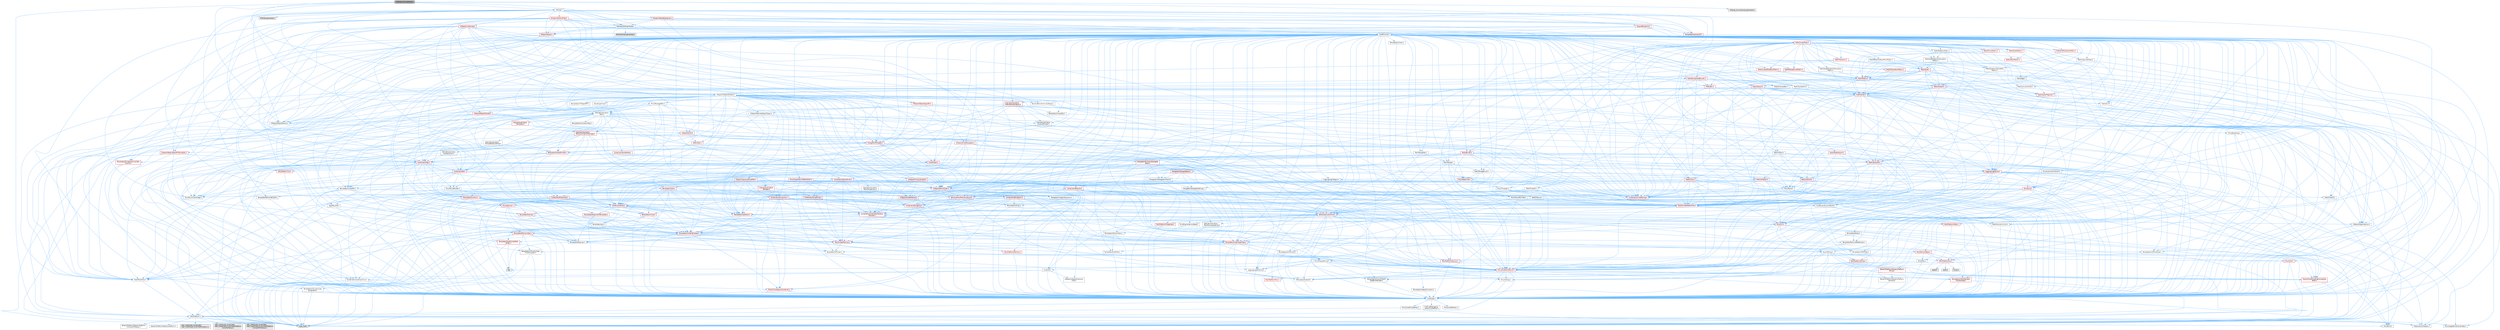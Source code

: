 digraph "K2Node_ConvertAsset.h"
{
 // INTERACTIVE_SVG=YES
 // LATEX_PDF_SIZE
  bgcolor="transparent";
  edge [fontname=Helvetica,fontsize=10,labelfontname=Helvetica,labelfontsize=10];
  node [fontname=Helvetica,fontsize=10,shape=box,height=0.2,width=0.4];
  Node1 [id="Node000001",label="K2Node_ConvertAsset.h",height=0.2,width=0.4,color="gray40", fillcolor="grey60", style="filled", fontcolor="black",tooltip=" "];
  Node1 -> Node2 [id="edge1_Node000001_Node000002",color="steelblue1",style="solid",tooltip=" "];
  Node2 [id="Node000002",label="CoreMinimal.h",height=0.2,width=0.4,color="grey40", fillcolor="white", style="filled",URL="$d7/d67/CoreMinimal_8h.html",tooltip=" "];
  Node2 -> Node3 [id="edge2_Node000002_Node000003",color="steelblue1",style="solid",tooltip=" "];
  Node3 [id="Node000003",label="CoreTypes.h",height=0.2,width=0.4,color="grey40", fillcolor="white", style="filled",URL="$dc/dec/CoreTypes_8h.html",tooltip=" "];
  Node3 -> Node4 [id="edge3_Node000003_Node000004",color="steelblue1",style="solid",tooltip=" "];
  Node4 [id="Node000004",label="HAL/Platform.h",height=0.2,width=0.4,color="grey40", fillcolor="white", style="filled",URL="$d9/dd0/Platform_8h.html",tooltip=" "];
  Node4 -> Node5 [id="edge4_Node000004_Node000005",color="steelblue1",style="solid",tooltip=" "];
  Node5 [id="Node000005",label="Misc/Build.h",height=0.2,width=0.4,color="grey40", fillcolor="white", style="filled",URL="$d3/dbb/Build_8h.html",tooltip=" "];
  Node4 -> Node6 [id="edge5_Node000004_Node000006",color="steelblue1",style="solid",tooltip=" "];
  Node6 [id="Node000006",label="Misc/LargeWorldCoordinates.h",height=0.2,width=0.4,color="grey40", fillcolor="white", style="filled",URL="$d2/dcb/LargeWorldCoordinates_8h.html",tooltip=" "];
  Node4 -> Node7 [id="edge6_Node000004_Node000007",color="steelblue1",style="solid",tooltip=" "];
  Node7 [id="Node000007",label="type_traits",height=0.2,width=0.4,color="grey60", fillcolor="#E0E0E0", style="filled",tooltip=" "];
  Node4 -> Node8 [id="edge7_Node000004_Node000008",color="steelblue1",style="solid",tooltip=" "];
  Node8 [id="Node000008",label="PreprocessorHelpers.h",height=0.2,width=0.4,color="grey40", fillcolor="white", style="filled",URL="$db/ddb/PreprocessorHelpers_8h.html",tooltip=" "];
  Node4 -> Node9 [id="edge8_Node000004_Node000009",color="steelblue1",style="solid",tooltip=" "];
  Node9 [id="Node000009",label="UBT_COMPILED_PLATFORM\l/UBT_COMPILED_PLATFORMPlatform\lCompilerPreSetup.h",height=0.2,width=0.4,color="grey60", fillcolor="#E0E0E0", style="filled",tooltip=" "];
  Node4 -> Node10 [id="edge9_Node000004_Node000010",color="steelblue1",style="solid",tooltip=" "];
  Node10 [id="Node000010",label="GenericPlatform/GenericPlatform\lCompilerPreSetup.h",height=0.2,width=0.4,color="grey40", fillcolor="white", style="filled",URL="$d9/dc8/GenericPlatformCompilerPreSetup_8h.html",tooltip=" "];
  Node4 -> Node11 [id="edge10_Node000004_Node000011",color="steelblue1",style="solid",tooltip=" "];
  Node11 [id="Node000011",label="GenericPlatform/GenericPlatform.h",height=0.2,width=0.4,color="grey40", fillcolor="white", style="filled",URL="$d6/d84/GenericPlatform_8h.html",tooltip=" "];
  Node4 -> Node12 [id="edge11_Node000004_Node000012",color="steelblue1",style="solid",tooltip=" "];
  Node12 [id="Node000012",label="UBT_COMPILED_PLATFORM\l/UBT_COMPILED_PLATFORMPlatform.h",height=0.2,width=0.4,color="grey60", fillcolor="#E0E0E0", style="filled",tooltip=" "];
  Node4 -> Node13 [id="edge12_Node000004_Node000013",color="steelblue1",style="solid",tooltip=" "];
  Node13 [id="Node000013",label="UBT_COMPILED_PLATFORM\l/UBT_COMPILED_PLATFORMPlatform\lCompilerSetup.h",height=0.2,width=0.4,color="grey60", fillcolor="#E0E0E0", style="filled",tooltip=" "];
  Node3 -> Node14 [id="edge13_Node000003_Node000014",color="steelblue1",style="solid",tooltip=" "];
  Node14 [id="Node000014",label="ProfilingDebugging\l/UMemoryDefines.h",height=0.2,width=0.4,color="grey40", fillcolor="white", style="filled",URL="$d2/da2/UMemoryDefines_8h.html",tooltip=" "];
  Node3 -> Node15 [id="edge14_Node000003_Node000015",color="steelblue1",style="solid",tooltip=" "];
  Node15 [id="Node000015",label="Misc/CoreMiscDefines.h",height=0.2,width=0.4,color="grey40", fillcolor="white", style="filled",URL="$da/d38/CoreMiscDefines_8h.html",tooltip=" "];
  Node15 -> Node4 [id="edge15_Node000015_Node000004",color="steelblue1",style="solid",tooltip=" "];
  Node15 -> Node8 [id="edge16_Node000015_Node000008",color="steelblue1",style="solid",tooltip=" "];
  Node3 -> Node16 [id="edge17_Node000003_Node000016",color="steelblue1",style="solid",tooltip=" "];
  Node16 [id="Node000016",label="Misc/CoreDefines.h",height=0.2,width=0.4,color="grey40", fillcolor="white", style="filled",URL="$d3/dd2/CoreDefines_8h.html",tooltip=" "];
  Node2 -> Node17 [id="edge18_Node000002_Node000017",color="steelblue1",style="solid",tooltip=" "];
  Node17 [id="Node000017",label="CoreFwd.h",height=0.2,width=0.4,color="grey40", fillcolor="white", style="filled",URL="$d1/d1e/CoreFwd_8h.html",tooltip=" "];
  Node17 -> Node3 [id="edge19_Node000017_Node000003",color="steelblue1",style="solid",tooltip=" "];
  Node17 -> Node18 [id="edge20_Node000017_Node000018",color="steelblue1",style="solid",tooltip=" "];
  Node18 [id="Node000018",label="Containers/ContainersFwd.h",height=0.2,width=0.4,color="grey40", fillcolor="white", style="filled",URL="$d4/d0a/ContainersFwd_8h.html",tooltip=" "];
  Node18 -> Node4 [id="edge21_Node000018_Node000004",color="steelblue1",style="solid",tooltip=" "];
  Node18 -> Node3 [id="edge22_Node000018_Node000003",color="steelblue1",style="solid",tooltip=" "];
  Node18 -> Node19 [id="edge23_Node000018_Node000019",color="steelblue1",style="solid",tooltip=" "];
  Node19 [id="Node000019",label="Traits/IsContiguousContainer.h",height=0.2,width=0.4,color="red", fillcolor="#FFF0F0", style="filled",URL="$d5/d3c/IsContiguousContainer_8h.html",tooltip=" "];
  Node19 -> Node3 [id="edge24_Node000019_Node000003",color="steelblue1",style="solid",tooltip=" "];
  Node17 -> Node22 [id="edge25_Node000017_Node000022",color="steelblue1",style="solid",tooltip=" "];
  Node22 [id="Node000022",label="Math/MathFwd.h",height=0.2,width=0.4,color="grey40", fillcolor="white", style="filled",URL="$d2/d10/MathFwd_8h.html",tooltip=" "];
  Node22 -> Node4 [id="edge26_Node000022_Node000004",color="steelblue1",style="solid",tooltip=" "];
  Node17 -> Node23 [id="edge27_Node000017_Node000023",color="steelblue1",style="solid",tooltip=" "];
  Node23 [id="Node000023",label="UObject/UObjectHierarchy\lFwd.h",height=0.2,width=0.4,color="grey40", fillcolor="white", style="filled",URL="$d3/d13/UObjectHierarchyFwd_8h.html",tooltip=" "];
  Node2 -> Node23 [id="edge28_Node000002_Node000023",color="steelblue1",style="solid",tooltip=" "];
  Node2 -> Node18 [id="edge29_Node000002_Node000018",color="steelblue1",style="solid",tooltip=" "];
  Node2 -> Node24 [id="edge30_Node000002_Node000024",color="steelblue1",style="solid",tooltip=" "];
  Node24 [id="Node000024",label="Misc/VarArgs.h",height=0.2,width=0.4,color="grey40", fillcolor="white", style="filled",URL="$d5/d6f/VarArgs_8h.html",tooltip=" "];
  Node24 -> Node3 [id="edge31_Node000024_Node000003",color="steelblue1",style="solid",tooltip=" "];
  Node2 -> Node25 [id="edge32_Node000002_Node000025",color="steelblue1",style="solid",tooltip=" "];
  Node25 [id="Node000025",label="Logging/LogVerbosity.h",height=0.2,width=0.4,color="grey40", fillcolor="white", style="filled",URL="$d2/d8f/LogVerbosity_8h.html",tooltip=" "];
  Node25 -> Node3 [id="edge33_Node000025_Node000003",color="steelblue1",style="solid",tooltip=" "];
  Node2 -> Node26 [id="edge34_Node000002_Node000026",color="steelblue1",style="solid",tooltip=" "];
  Node26 [id="Node000026",label="Misc/OutputDevice.h",height=0.2,width=0.4,color="grey40", fillcolor="white", style="filled",URL="$d7/d32/OutputDevice_8h.html",tooltip=" "];
  Node26 -> Node17 [id="edge35_Node000026_Node000017",color="steelblue1",style="solid",tooltip=" "];
  Node26 -> Node3 [id="edge36_Node000026_Node000003",color="steelblue1",style="solid",tooltip=" "];
  Node26 -> Node25 [id="edge37_Node000026_Node000025",color="steelblue1",style="solid",tooltip=" "];
  Node26 -> Node24 [id="edge38_Node000026_Node000024",color="steelblue1",style="solid",tooltip=" "];
  Node26 -> Node27 [id="edge39_Node000026_Node000027",color="steelblue1",style="solid",tooltip=" "];
  Node27 [id="Node000027",label="Templates/IsArrayOrRefOf\lTypeByPredicate.h",height=0.2,width=0.4,color="grey40", fillcolor="white", style="filled",URL="$d6/da1/IsArrayOrRefOfTypeByPredicate_8h.html",tooltip=" "];
  Node27 -> Node3 [id="edge40_Node000027_Node000003",color="steelblue1",style="solid",tooltip=" "];
  Node26 -> Node28 [id="edge41_Node000026_Node000028",color="steelblue1",style="solid",tooltip=" "];
  Node28 [id="Node000028",label="Templates/IsValidVariadic\lFunctionArg.h",height=0.2,width=0.4,color="red", fillcolor="#FFF0F0", style="filled",URL="$d0/dc8/IsValidVariadicFunctionArg_8h.html",tooltip=" "];
  Node28 -> Node3 [id="edge42_Node000028_Node000003",color="steelblue1",style="solid",tooltip=" "];
  Node28 -> Node7 [id="edge43_Node000028_Node000007",color="steelblue1",style="solid",tooltip=" "];
  Node26 -> Node30 [id="edge44_Node000026_Node000030",color="steelblue1",style="solid",tooltip=" "];
  Node30 [id="Node000030",label="Traits/IsCharEncodingCompatible\lWith.h",height=0.2,width=0.4,color="red", fillcolor="#FFF0F0", style="filled",URL="$df/dd1/IsCharEncodingCompatibleWith_8h.html",tooltip=" "];
  Node30 -> Node7 [id="edge45_Node000030_Node000007",color="steelblue1",style="solid",tooltip=" "];
  Node2 -> Node32 [id="edge46_Node000002_Node000032",color="steelblue1",style="solid",tooltip=" "];
  Node32 [id="Node000032",label="HAL/PlatformCrt.h",height=0.2,width=0.4,color="red", fillcolor="#FFF0F0", style="filled",URL="$d8/d75/PlatformCrt_8h.html",tooltip=" "];
  Node32 -> Node33 [id="edge47_Node000032_Node000033",color="steelblue1",style="solid",tooltip=" "];
  Node33 [id="Node000033",label="new",height=0.2,width=0.4,color="grey60", fillcolor="#E0E0E0", style="filled",tooltip=" "];
  Node32 -> Node34 [id="edge48_Node000032_Node000034",color="steelblue1",style="solid",tooltip=" "];
  Node34 [id="Node000034",label="wchar.h",height=0.2,width=0.4,color="grey60", fillcolor="#E0E0E0", style="filled",tooltip=" "];
  Node32 -> Node35 [id="edge49_Node000032_Node000035",color="steelblue1",style="solid",tooltip=" "];
  Node35 [id="Node000035",label="stddef.h",height=0.2,width=0.4,color="grey60", fillcolor="#E0E0E0", style="filled",tooltip=" "];
  Node32 -> Node36 [id="edge50_Node000032_Node000036",color="steelblue1",style="solid",tooltip=" "];
  Node36 [id="Node000036",label="stdlib.h",height=0.2,width=0.4,color="grey60", fillcolor="#E0E0E0", style="filled",tooltip=" "];
  Node2 -> Node42 [id="edge51_Node000002_Node000042",color="steelblue1",style="solid",tooltip=" "];
  Node42 [id="Node000042",label="HAL/PlatformMisc.h",height=0.2,width=0.4,color="red", fillcolor="#FFF0F0", style="filled",URL="$d0/df5/PlatformMisc_8h.html",tooltip=" "];
  Node42 -> Node3 [id="edge52_Node000042_Node000003",color="steelblue1",style="solid",tooltip=" "];
  Node2 -> Node61 [id="edge53_Node000002_Node000061",color="steelblue1",style="solid",tooltip=" "];
  Node61 [id="Node000061",label="Misc/AssertionMacros.h",height=0.2,width=0.4,color="red", fillcolor="#FFF0F0", style="filled",URL="$d0/dfa/AssertionMacros_8h.html",tooltip=" "];
  Node61 -> Node3 [id="edge54_Node000061_Node000003",color="steelblue1",style="solid",tooltip=" "];
  Node61 -> Node4 [id="edge55_Node000061_Node000004",color="steelblue1",style="solid",tooltip=" "];
  Node61 -> Node42 [id="edge56_Node000061_Node000042",color="steelblue1",style="solid",tooltip=" "];
  Node61 -> Node8 [id="edge57_Node000061_Node000008",color="steelblue1",style="solid",tooltip=" "];
  Node61 -> Node62 [id="edge58_Node000061_Node000062",color="steelblue1",style="solid",tooltip=" "];
  Node62 [id="Node000062",label="Templates/EnableIf.h",height=0.2,width=0.4,color="grey40", fillcolor="white", style="filled",URL="$d7/d60/EnableIf_8h.html",tooltip=" "];
  Node62 -> Node3 [id="edge59_Node000062_Node000003",color="steelblue1",style="solid",tooltip=" "];
  Node61 -> Node27 [id="edge60_Node000061_Node000027",color="steelblue1",style="solid",tooltip=" "];
  Node61 -> Node28 [id="edge61_Node000061_Node000028",color="steelblue1",style="solid",tooltip=" "];
  Node61 -> Node30 [id="edge62_Node000061_Node000030",color="steelblue1",style="solid",tooltip=" "];
  Node61 -> Node24 [id="edge63_Node000061_Node000024",color="steelblue1",style="solid",tooltip=" "];
  Node2 -> Node70 [id="edge64_Node000002_Node000070",color="steelblue1",style="solid",tooltip=" "];
  Node70 [id="Node000070",label="Templates/IsPointer.h",height=0.2,width=0.4,color="grey40", fillcolor="white", style="filled",URL="$d7/d05/IsPointer_8h.html",tooltip=" "];
  Node70 -> Node3 [id="edge65_Node000070_Node000003",color="steelblue1",style="solid",tooltip=" "];
  Node2 -> Node71 [id="edge66_Node000002_Node000071",color="steelblue1",style="solid",tooltip=" "];
  Node71 [id="Node000071",label="HAL/PlatformMemory.h",height=0.2,width=0.4,color="red", fillcolor="#FFF0F0", style="filled",URL="$de/d68/PlatformMemory_8h.html",tooltip=" "];
  Node71 -> Node3 [id="edge67_Node000071_Node000003",color="steelblue1",style="solid",tooltip=" "];
  Node2 -> Node54 [id="edge68_Node000002_Node000054",color="steelblue1",style="solid",tooltip=" "];
  Node54 [id="Node000054",label="HAL/PlatformAtomics.h",height=0.2,width=0.4,color="red", fillcolor="#FFF0F0", style="filled",URL="$d3/d36/PlatformAtomics_8h.html",tooltip=" "];
  Node54 -> Node3 [id="edge69_Node000054_Node000003",color="steelblue1",style="solid",tooltip=" "];
  Node2 -> Node76 [id="edge70_Node000002_Node000076",color="steelblue1",style="solid",tooltip=" "];
  Node76 [id="Node000076",label="Misc/Exec.h",height=0.2,width=0.4,color="grey40", fillcolor="white", style="filled",URL="$de/ddb/Exec_8h.html",tooltip=" "];
  Node76 -> Node3 [id="edge71_Node000076_Node000003",color="steelblue1",style="solid",tooltip=" "];
  Node76 -> Node61 [id="edge72_Node000076_Node000061",color="steelblue1",style="solid",tooltip=" "];
  Node2 -> Node77 [id="edge73_Node000002_Node000077",color="steelblue1",style="solid",tooltip=" "];
  Node77 [id="Node000077",label="HAL/MemoryBase.h",height=0.2,width=0.4,color="red", fillcolor="#FFF0F0", style="filled",URL="$d6/d9f/MemoryBase_8h.html",tooltip=" "];
  Node77 -> Node3 [id="edge74_Node000077_Node000003",color="steelblue1",style="solid",tooltip=" "];
  Node77 -> Node54 [id="edge75_Node000077_Node000054",color="steelblue1",style="solid",tooltip=" "];
  Node77 -> Node32 [id="edge76_Node000077_Node000032",color="steelblue1",style="solid",tooltip=" "];
  Node77 -> Node76 [id="edge77_Node000077_Node000076",color="steelblue1",style="solid",tooltip=" "];
  Node77 -> Node26 [id="edge78_Node000077_Node000026",color="steelblue1",style="solid",tooltip=" "];
  Node2 -> Node87 [id="edge79_Node000002_Node000087",color="steelblue1",style="solid",tooltip=" "];
  Node87 [id="Node000087",label="HAL/UnrealMemory.h",height=0.2,width=0.4,color="red", fillcolor="#FFF0F0", style="filled",URL="$d9/d96/UnrealMemory_8h.html",tooltip=" "];
  Node87 -> Node3 [id="edge80_Node000087_Node000003",color="steelblue1",style="solid",tooltip=" "];
  Node87 -> Node77 [id="edge81_Node000087_Node000077",color="steelblue1",style="solid",tooltip=" "];
  Node87 -> Node71 [id="edge82_Node000087_Node000071",color="steelblue1",style="solid",tooltip=" "];
  Node87 -> Node70 [id="edge83_Node000087_Node000070",color="steelblue1",style="solid",tooltip=" "];
  Node2 -> Node89 [id="edge84_Node000002_Node000089",color="steelblue1",style="solid",tooltip=" "];
  Node89 [id="Node000089",label="Templates/IsArithmetic.h",height=0.2,width=0.4,color="grey40", fillcolor="white", style="filled",URL="$d2/d5d/IsArithmetic_8h.html",tooltip=" "];
  Node89 -> Node3 [id="edge85_Node000089_Node000003",color="steelblue1",style="solid",tooltip=" "];
  Node2 -> Node83 [id="edge86_Node000002_Node000083",color="steelblue1",style="solid",tooltip=" "];
  Node83 [id="Node000083",label="Templates/AndOrNot.h",height=0.2,width=0.4,color="grey40", fillcolor="white", style="filled",URL="$db/d0a/AndOrNot_8h.html",tooltip=" "];
  Node83 -> Node3 [id="edge87_Node000083_Node000003",color="steelblue1",style="solid",tooltip=" "];
  Node2 -> Node90 [id="edge88_Node000002_Node000090",color="steelblue1",style="solid",tooltip=" "];
  Node90 [id="Node000090",label="Templates/IsPODType.h",height=0.2,width=0.4,color="grey40", fillcolor="white", style="filled",URL="$d7/db1/IsPODType_8h.html",tooltip=" "];
  Node90 -> Node3 [id="edge89_Node000090_Node000003",color="steelblue1",style="solid",tooltip=" "];
  Node2 -> Node91 [id="edge90_Node000002_Node000091",color="steelblue1",style="solid",tooltip=" "];
  Node91 [id="Node000091",label="Templates/IsUECoreType.h",height=0.2,width=0.4,color="grey40", fillcolor="white", style="filled",URL="$d1/db8/IsUECoreType_8h.html",tooltip=" "];
  Node91 -> Node3 [id="edge91_Node000091_Node000003",color="steelblue1",style="solid",tooltip=" "];
  Node91 -> Node7 [id="edge92_Node000091_Node000007",color="steelblue1",style="solid",tooltip=" "];
  Node2 -> Node84 [id="edge93_Node000002_Node000084",color="steelblue1",style="solid",tooltip=" "];
  Node84 [id="Node000084",label="Templates/IsTriviallyCopy\lConstructible.h",height=0.2,width=0.4,color="grey40", fillcolor="white", style="filled",URL="$d3/d78/IsTriviallyCopyConstructible_8h.html",tooltip=" "];
  Node84 -> Node3 [id="edge94_Node000084_Node000003",color="steelblue1",style="solid",tooltip=" "];
  Node84 -> Node7 [id="edge95_Node000084_Node000007",color="steelblue1",style="solid",tooltip=" "];
  Node2 -> Node92 [id="edge96_Node000002_Node000092",color="steelblue1",style="solid",tooltip=" "];
  Node92 [id="Node000092",label="Templates/UnrealTypeTraits.h",height=0.2,width=0.4,color="red", fillcolor="#FFF0F0", style="filled",URL="$d2/d2d/UnrealTypeTraits_8h.html",tooltip=" "];
  Node92 -> Node3 [id="edge97_Node000092_Node000003",color="steelblue1",style="solid",tooltip=" "];
  Node92 -> Node70 [id="edge98_Node000092_Node000070",color="steelblue1",style="solid",tooltip=" "];
  Node92 -> Node61 [id="edge99_Node000092_Node000061",color="steelblue1",style="solid",tooltip=" "];
  Node92 -> Node83 [id="edge100_Node000092_Node000083",color="steelblue1",style="solid",tooltip=" "];
  Node92 -> Node62 [id="edge101_Node000092_Node000062",color="steelblue1",style="solid",tooltip=" "];
  Node92 -> Node89 [id="edge102_Node000092_Node000089",color="steelblue1",style="solid",tooltip=" "];
  Node92 -> Node90 [id="edge103_Node000092_Node000090",color="steelblue1",style="solid",tooltip=" "];
  Node92 -> Node91 [id="edge104_Node000092_Node000091",color="steelblue1",style="solid",tooltip=" "];
  Node92 -> Node84 [id="edge105_Node000092_Node000084",color="steelblue1",style="solid",tooltip=" "];
  Node2 -> Node62 [id="edge106_Node000002_Node000062",color="steelblue1",style="solid",tooltip=" "];
  Node2 -> Node94 [id="edge107_Node000002_Node000094",color="steelblue1",style="solid",tooltip=" "];
  Node94 [id="Node000094",label="Templates/RemoveReference.h",height=0.2,width=0.4,color="grey40", fillcolor="white", style="filled",URL="$da/dbe/RemoveReference_8h.html",tooltip=" "];
  Node94 -> Node3 [id="edge108_Node000094_Node000003",color="steelblue1",style="solid",tooltip=" "];
  Node2 -> Node95 [id="edge109_Node000002_Node000095",color="steelblue1",style="solid",tooltip=" "];
  Node95 [id="Node000095",label="Templates/IntegralConstant.h",height=0.2,width=0.4,color="grey40", fillcolor="white", style="filled",URL="$db/d1b/IntegralConstant_8h.html",tooltip=" "];
  Node95 -> Node3 [id="edge110_Node000095_Node000003",color="steelblue1",style="solid",tooltip=" "];
  Node2 -> Node96 [id="edge111_Node000002_Node000096",color="steelblue1",style="solid",tooltip=" "];
  Node96 [id="Node000096",label="Templates/IsClass.h",height=0.2,width=0.4,color="grey40", fillcolor="white", style="filled",URL="$db/dcb/IsClass_8h.html",tooltip=" "];
  Node96 -> Node3 [id="edge112_Node000096_Node000003",color="steelblue1",style="solid",tooltip=" "];
  Node2 -> Node97 [id="edge113_Node000002_Node000097",color="steelblue1",style="solid",tooltip=" "];
  Node97 [id="Node000097",label="Templates/TypeCompatible\lBytes.h",height=0.2,width=0.4,color="red", fillcolor="#FFF0F0", style="filled",URL="$df/d0a/TypeCompatibleBytes_8h.html",tooltip=" "];
  Node97 -> Node3 [id="edge114_Node000097_Node000003",color="steelblue1",style="solid",tooltip=" "];
  Node97 -> Node33 [id="edge115_Node000097_Node000033",color="steelblue1",style="solid",tooltip=" "];
  Node97 -> Node7 [id="edge116_Node000097_Node000007",color="steelblue1",style="solid",tooltip=" "];
  Node2 -> Node19 [id="edge117_Node000002_Node000019",color="steelblue1",style="solid",tooltip=" "];
  Node2 -> Node98 [id="edge118_Node000002_Node000098",color="steelblue1",style="solid",tooltip=" "];
  Node98 [id="Node000098",label="Templates/UnrealTemplate.h",height=0.2,width=0.4,color="red", fillcolor="#FFF0F0", style="filled",URL="$d4/d24/UnrealTemplate_8h.html",tooltip=" "];
  Node98 -> Node3 [id="edge119_Node000098_Node000003",color="steelblue1",style="solid",tooltip=" "];
  Node98 -> Node70 [id="edge120_Node000098_Node000070",color="steelblue1",style="solid",tooltip=" "];
  Node98 -> Node87 [id="edge121_Node000098_Node000087",color="steelblue1",style="solid",tooltip=" "];
  Node98 -> Node92 [id="edge122_Node000098_Node000092",color="steelblue1",style="solid",tooltip=" "];
  Node98 -> Node94 [id="edge123_Node000098_Node000094",color="steelblue1",style="solid",tooltip=" "];
  Node98 -> Node64 [id="edge124_Node000098_Node000064",color="steelblue1",style="solid",tooltip=" "];
  Node64 [id="Node000064",label="Templates/Requires.h",height=0.2,width=0.4,color="grey40", fillcolor="white", style="filled",URL="$dc/d96/Requires_8h.html",tooltip=" "];
  Node64 -> Node62 [id="edge125_Node000064_Node000062",color="steelblue1",style="solid",tooltip=" "];
  Node64 -> Node7 [id="edge126_Node000064_Node000007",color="steelblue1",style="solid",tooltip=" "];
  Node98 -> Node97 [id="edge127_Node000098_Node000097",color="steelblue1",style="solid",tooltip=" "];
  Node98 -> Node19 [id="edge128_Node000098_Node000019",color="steelblue1",style="solid",tooltip=" "];
  Node98 -> Node7 [id="edge129_Node000098_Node000007",color="steelblue1",style="solid",tooltip=" "];
  Node2 -> Node47 [id="edge130_Node000002_Node000047",color="steelblue1",style="solid",tooltip=" "];
  Node47 [id="Node000047",label="Math/NumericLimits.h",height=0.2,width=0.4,color="grey40", fillcolor="white", style="filled",URL="$df/d1b/NumericLimits_8h.html",tooltip=" "];
  Node47 -> Node3 [id="edge131_Node000047_Node000003",color="steelblue1",style="solid",tooltip=" "];
  Node2 -> Node102 [id="edge132_Node000002_Node000102",color="steelblue1",style="solid",tooltip=" "];
  Node102 [id="Node000102",label="HAL/PlatformMath.h",height=0.2,width=0.4,color="red", fillcolor="#FFF0F0", style="filled",URL="$dc/d53/PlatformMath_8h.html",tooltip=" "];
  Node102 -> Node3 [id="edge133_Node000102_Node000003",color="steelblue1",style="solid",tooltip=" "];
  Node2 -> Node85 [id="edge134_Node000002_Node000085",color="steelblue1",style="solid",tooltip=" "];
  Node85 [id="Node000085",label="Templates/IsTriviallyCopy\lAssignable.h",height=0.2,width=0.4,color="grey40", fillcolor="white", style="filled",URL="$d2/df2/IsTriviallyCopyAssignable_8h.html",tooltip=" "];
  Node85 -> Node3 [id="edge135_Node000085_Node000003",color="steelblue1",style="solid",tooltip=" "];
  Node85 -> Node7 [id="edge136_Node000085_Node000007",color="steelblue1",style="solid",tooltip=" "];
  Node2 -> Node110 [id="edge137_Node000002_Node000110",color="steelblue1",style="solid",tooltip=" "];
  Node110 [id="Node000110",label="Templates/MemoryOps.h",height=0.2,width=0.4,color="red", fillcolor="#FFF0F0", style="filled",URL="$db/dea/MemoryOps_8h.html",tooltip=" "];
  Node110 -> Node3 [id="edge138_Node000110_Node000003",color="steelblue1",style="solid",tooltip=" "];
  Node110 -> Node87 [id="edge139_Node000110_Node000087",color="steelblue1",style="solid",tooltip=" "];
  Node110 -> Node85 [id="edge140_Node000110_Node000085",color="steelblue1",style="solid",tooltip=" "];
  Node110 -> Node84 [id="edge141_Node000110_Node000084",color="steelblue1",style="solid",tooltip=" "];
  Node110 -> Node64 [id="edge142_Node000110_Node000064",color="steelblue1",style="solid",tooltip=" "];
  Node110 -> Node92 [id="edge143_Node000110_Node000092",color="steelblue1",style="solid",tooltip=" "];
  Node110 -> Node33 [id="edge144_Node000110_Node000033",color="steelblue1",style="solid",tooltip=" "];
  Node110 -> Node7 [id="edge145_Node000110_Node000007",color="steelblue1",style="solid",tooltip=" "];
  Node2 -> Node111 [id="edge146_Node000002_Node000111",color="steelblue1",style="solid",tooltip=" "];
  Node111 [id="Node000111",label="Containers/ContainerAllocation\lPolicies.h",height=0.2,width=0.4,color="red", fillcolor="#FFF0F0", style="filled",URL="$d7/dff/ContainerAllocationPolicies_8h.html",tooltip=" "];
  Node111 -> Node3 [id="edge147_Node000111_Node000003",color="steelblue1",style="solid",tooltip=" "];
  Node111 -> Node111 [id="edge148_Node000111_Node000111",color="steelblue1",style="solid",tooltip=" "];
  Node111 -> Node102 [id="edge149_Node000111_Node000102",color="steelblue1",style="solid",tooltip=" "];
  Node111 -> Node87 [id="edge150_Node000111_Node000087",color="steelblue1",style="solid",tooltip=" "];
  Node111 -> Node47 [id="edge151_Node000111_Node000047",color="steelblue1",style="solid",tooltip=" "];
  Node111 -> Node61 [id="edge152_Node000111_Node000061",color="steelblue1",style="solid",tooltip=" "];
  Node111 -> Node110 [id="edge153_Node000111_Node000110",color="steelblue1",style="solid",tooltip=" "];
  Node111 -> Node97 [id="edge154_Node000111_Node000097",color="steelblue1",style="solid",tooltip=" "];
  Node111 -> Node7 [id="edge155_Node000111_Node000007",color="steelblue1",style="solid",tooltip=" "];
  Node2 -> Node114 [id="edge156_Node000002_Node000114",color="steelblue1",style="solid",tooltip=" "];
  Node114 [id="Node000114",label="Templates/IsEnumClass.h",height=0.2,width=0.4,color="grey40", fillcolor="white", style="filled",URL="$d7/d15/IsEnumClass_8h.html",tooltip=" "];
  Node114 -> Node3 [id="edge157_Node000114_Node000003",color="steelblue1",style="solid",tooltip=" "];
  Node114 -> Node83 [id="edge158_Node000114_Node000083",color="steelblue1",style="solid",tooltip=" "];
  Node2 -> Node115 [id="edge159_Node000002_Node000115",color="steelblue1",style="solid",tooltip=" "];
  Node115 [id="Node000115",label="HAL/PlatformProperties.h",height=0.2,width=0.4,color="red", fillcolor="#FFF0F0", style="filled",URL="$d9/db0/PlatformProperties_8h.html",tooltip=" "];
  Node115 -> Node3 [id="edge160_Node000115_Node000003",color="steelblue1",style="solid",tooltip=" "];
  Node2 -> Node118 [id="edge161_Node000002_Node000118",color="steelblue1",style="solid",tooltip=" "];
  Node118 [id="Node000118",label="Misc/EngineVersionBase.h",height=0.2,width=0.4,color="grey40", fillcolor="white", style="filled",URL="$d5/d2b/EngineVersionBase_8h.html",tooltip=" "];
  Node118 -> Node3 [id="edge162_Node000118_Node000003",color="steelblue1",style="solid",tooltip=" "];
  Node2 -> Node119 [id="edge163_Node000002_Node000119",color="steelblue1",style="solid",tooltip=" "];
  Node119 [id="Node000119",label="Internationalization\l/TextNamespaceFwd.h",height=0.2,width=0.4,color="grey40", fillcolor="white", style="filled",URL="$d8/d97/TextNamespaceFwd_8h.html",tooltip=" "];
  Node119 -> Node3 [id="edge164_Node000119_Node000003",color="steelblue1",style="solid",tooltip=" "];
  Node2 -> Node120 [id="edge165_Node000002_Node000120",color="steelblue1",style="solid",tooltip=" "];
  Node120 [id="Node000120",label="Serialization/Archive.h",height=0.2,width=0.4,color="red", fillcolor="#FFF0F0", style="filled",URL="$d7/d3b/Archive_8h.html",tooltip=" "];
  Node120 -> Node17 [id="edge166_Node000120_Node000017",color="steelblue1",style="solid",tooltip=" "];
  Node120 -> Node3 [id="edge167_Node000120_Node000003",color="steelblue1",style="solid",tooltip=" "];
  Node120 -> Node115 [id="edge168_Node000120_Node000115",color="steelblue1",style="solid",tooltip=" "];
  Node120 -> Node119 [id="edge169_Node000120_Node000119",color="steelblue1",style="solid",tooltip=" "];
  Node120 -> Node22 [id="edge170_Node000120_Node000022",color="steelblue1",style="solid",tooltip=" "];
  Node120 -> Node61 [id="edge171_Node000120_Node000061",color="steelblue1",style="solid",tooltip=" "];
  Node120 -> Node5 [id="edge172_Node000120_Node000005",color="steelblue1",style="solid",tooltip=" "];
  Node120 -> Node118 [id="edge173_Node000120_Node000118",color="steelblue1",style="solid",tooltip=" "];
  Node120 -> Node24 [id="edge174_Node000120_Node000024",color="steelblue1",style="solid",tooltip=" "];
  Node120 -> Node62 [id="edge175_Node000120_Node000062",color="steelblue1",style="solid",tooltip=" "];
  Node120 -> Node27 [id="edge176_Node000120_Node000027",color="steelblue1",style="solid",tooltip=" "];
  Node120 -> Node114 [id="edge177_Node000120_Node000114",color="steelblue1",style="solid",tooltip=" "];
  Node120 -> Node28 [id="edge178_Node000120_Node000028",color="steelblue1",style="solid",tooltip=" "];
  Node120 -> Node98 [id="edge179_Node000120_Node000098",color="steelblue1",style="solid",tooltip=" "];
  Node120 -> Node30 [id="edge180_Node000120_Node000030",color="steelblue1",style="solid",tooltip=" "];
  Node120 -> Node123 [id="edge181_Node000120_Node000123",color="steelblue1",style="solid",tooltip=" "];
  Node123 [id="Node000123",label="UObject/ObjectVersion.h",height=0.2,width=0.4,color="grey40", fillcolor="white", style="filled",URL="$da/d63/ObjectVersion_8h.html",tooltip=" "];
  Node123 -> Node3 [id="edge182_Node000123_Node000003",color="steelblue1",style="solid",tooltip=" "];
  Node2 -> Node124 [id="edge183_Node000002_Node000124",color="steelblue1",style="solid",tooltip=" "];
  Node124 [id="Node000124",label="Templates/Less.h",height=0.2,width=0.4,color="grey40", fillcolor="white", style="filled",URL="$de/dc8/Less_8h.html",tooltip=" "];
  Node124 -> Node3 [id="edge184_Node000124_Node000003",color="steelblue1",style="solid",tooltip=" "];
  Node124 -> Node98 [id="edge185_Node000124_Node000098",color="steelblue1",style="solid",tooltip=" "];
  Node2 -> Node125 [id="edge186_Node000002_Node000125",color="steelblue1",style="solid",tooltip=" "];
  Node125 [id="Node000125",label="Templates/Sorting.h",height=0.2,width=0.4,color="red", fillcolor="#FFF0F0", style="filled",URL="$d3/d9e/Sorting_8h.html",tooltip=" "];
  Node125 -> Node3 [id="edge187_Node000125_Node000003",color="steelblue1",style="solid",tooltip=" "];
  Node125 -> Node102 [id="edge188_Node000125_Node000102",color="steelblue1",style="solid",tooltip=" "];
  Node125 -> Node124 [id="edge189_Node000125_Node000124",color="steelblue1",style="solid",tooltip=" "];
  Node2 -> Node136 [id="edge190_Node000002_Node000136",color="steelblue1",style="solid",tooltip=" "];
  Node136 [id="Node000136",label="Misc/Char.h",height=0.2,width=0.4,color="red", fillcolor="#FFF0F0", style="filled",URL="$d0/d58/Char_8h.html",tooltip=" "];
  Node136 -> Node3 [id="edge191_Node000136_Node000003",color="steelblue1",style="solid",tooltip=" "];
  Node136 -> Node7 [id="edge192_Node000136_Node000007",color="steelblue1",style="solid",tooltip=" "];
  Node2 -> Node139 [id="edge193_Node000002_Node000139",color="steelblue1",style="solid",tooltip=" "];
  Node139 [id="Node000139",label="GenericPlatform/GenericPlatform\lStricmp.h",height=0.2,width=0.4,color="grey40", fillcolor="white", style="filled",URL="$d2/d86/GenericPlatformStricmp_8h.html",tooltip=" "];
  Node139 -> Node3 [id="edge194_Node000139_Node000003",color="steelblue1",style="solid",tooltip=" "];
  Node2 -> Node140 [id="edge195_Node000002_Node000140",color="steelblue1",style="solid",tooltip=" "];
  Node140 [id="Node000140",label="GenericPlatform/GenericPlatform\lString.h",height=0.2,width=0.4,color="red", fillcolor="#FFF0F0", style="filled",URL="$dd/d20/GenericPlatformString_8h.html",tooltip=" "];
  Node140 -> Node3 [id="edge196_Node000140_Node000003",color="steelblue1",style="solid",tooltip=" "];
  Node140 -> Node139 [id="edge197_Node000140_Node000139",color="steelblue1",style="solid",tooltip=" "];
  Node140 -> Node62 [id="edge198_Node000140_Node000062",color="steelblue1",style="solid",tooltip=" "];
  Node140 -> Node30 [id="edge199_Node000140_Node000030",color="steelblue1",style="solid",tooltip=" "];
  Node140 -> Node7 [id="edge200_Node000140_Node000007",color="steelblue1",style="solid",tooltip=" "];
  Node2 -> Node73 [id="edge201_Node000002_Node000073",color="steelblue1",style="solid",tooltip=" "];
  Node73 [id="Node000073",label="HAL/PlatformString.h",height=0.2,width=0.4,color="red", fillcolor="#FFF0F0", style="filled",URL="$db/db5/PlatformString_8h.html",tooltip=" "];
  Node73 -> Node3 [id="edge202_Node000073_Node000003",color="steelblue1",style="solid",tooltip=" "];
  Node2 -> Node143 [id="edge203_Node000002_Node000143",color="steelblue1",style="solid",tooltip=" "];
  Node143 [id="Node000143",label="Misc/CString.h",height=0.2,width=0.4,color="grey40", fillcolor="white", style="filled",URL="$d2/d49/CString_8h.html",tooltip=" "];
  Node143 -> Node3 [id="edge204_Node000143_Node000003",color="steelblue1",style="solid",tooltip=" "];
  Node143 -> Node32 [id="edge205_Node000143_Node000032",color="steelblue1",style="solid",tooltip=" "];
  Node143 -> Node73 [id="edge206_Node000143_Node000073",color="steelblue1",style="solid",tooltip=" "];
  Node143 -> Node61 [id="edge207_Node000143_Node000061",color="steelblue1",style="solid",tooltip=" "];
  Node143 -> Node136 [id="edge208_Node000143_Node000136",color="steelblue1",style="solid",tooltip=" "];
  Node143 -> Node24 [id="edge209_Node000143_Node000024",color="steelblue1",style="solid",tooltip=" "];
  Node143 -> Node27 [id="edge210_Node000143_Node000027",color="steelblue1",style="solid",tooltip=" "];
  Node143 -> Node28 [id="edge211_Node000143_Node000028",color="steelblue1",style="solid",tooltip=" "];
  Node143 -> Node30 [id="edge212_Node000143_Node000030",color="steelblue1",style="solid",tooltip=" "];
  Node2 -> Node144 [id="edge213_Node000002_Node000144",color="steelblue1",style="solid",tooltip=" "];
  Node144 [id="Node000144",label="Misc/Crc.h",height=0.2,width=0.4,color="red", fillcolor="#FFF0F0", style="filled",URL="$d4/dd2/Crc_8h.html",tooltip=" "];
  Node144 -> Node3 [id="edge214_Node000144_Node000003",color="steelblue1",style="solid",tooltip=" "];
  Node144 -> Node73 [id="edge215_Node000144_Node000073",color="steelblue1",style="solid",tooltip=" "];
  Node144 -> Node61 [id="edge216_Node000144_Node000061",color="steelblue1",style="solid",tooltip=" "];
  Node144 -> Node143 [id="edge217_Node000144_Node000143",color="steelblue1",style="solid",tooltip=" "];
  Node144 -> Node136 [id="edge218_Node000144_Node000136",color="steelblue1",style="solid",tooltip=" "];
  Node144 -> Node92 [id="edge219_Node000144_Node000092",color="steelblue1",style="solid",tooltip=" "];
  Node2 -> Node135 [id="edge220_Node000002_Node000135",color="steelblue1",style="solid",tooltip=" "];
  Node135 [id="Node000135",label="Math/UnrealMathUtility.h",height=0.2,width=0.4,color="red", fillcolor="#FFF0F0", style="filled",URL="$db/db8/UnrealMathUtility_8h.html",tooltip=" "];
  Node135 -> Node3 [id="edge221_Node000135_Node000003",color="steelblue1",style="solid",tooltip=" "];
  Node135 -> Node61 [id="edge222_Node000135_Node000061",color="steelblue1",style="solid",tooltip=" "];
  Node135 -> Node102 [id="edge223_Node000135_Node000102",color="steelblue1",style="solid",tooltip=" "];
  Node135 -> Node22 [id="edge224_Node000135_Node000022",color="steelblue1",style="solid",tooltip=" "];
  Node135 -> Node64 [id="edge225_Node000135_Node000064",color="steelblue1",style="solid",tooltip=" "];
  Node2 -> Node145 [id="edge226_Node000002_Node000145",color="steelblue1",style="solid",tooltip=" "];
  Node145 [id="Node000145",label="Containers/UnrealString.h",height=0.2,width=0.4,color="red", fillcolor="#FFF0F0", style="filled",URL="$d5/dba/UnrealString_8h.html",tooltip=" "];
  Node2 -> Node149 [id="edge227_Node000002_Node000149",color="steelblue1",style="solid",tooltip=" "];
  Node149 [id="Node000149",label="Containers/Array.h",height=0.2,width=0.4,color="red", fillcolor="#FFF0F0", style="filled",URL="$df/dd0/Array_8h.html",tooltip=" "];
  Node149 -> Node3 [id="edge228_Node000149_Node000003",color="steelblue1",style="solid",tooltip=" "];
  Node149 -> Node61 [id="edge229_Node000149_Node000061",color="steelblue1",style="solid",tooltip=" "];
  Node149 -> Node87 [id="edge230_Node000149_Node000087",color="steelblue1",style="solid",tooltip=" "];
  Node149 -> Node92 [id="edge231_Node000149_Node000092",color="steelblue1",style="solid",tooltip=" "];
  Node149 -> Node98 [id="edge232_Node000149_Node000098",color="steelblue1",style="solid",tooltip=" "];
  Node149 -> Node111 [id="edge233_Node000149_Node000111",color="steelblue1",style="solid",tooltip=" "];
  Node149 -> Node120 [id="edge234_Node000149_Node000120",color="steelblue1",style="solid",tooltip=" "];
  Node149 -> Node128 [id="edge235_Node000149_Node000128",color="steelblue1",style="solid",tooltip=" "];
  Node128 [id="Node000128",label="Templates/Invoke.h",height=0.2,width=0.4,color="red", fillcolor="#FFF0F0", style="filled",URL="$d7/deb/Invoke_8h.html",tooltip=" "];
  Node128 -> Node3 [id="edge236_Node000128_Node000003",color="steelblue1",style="solid",tooltip=" "];
  Node128 -> Node98 [id="edge237_Node000128_Node000098",color="steelblue1",style="solid",tooltip=" "];
  Node128 -> Node7 [id="edge238_Node000128_Node000007",color="steelblue1",style="solid",tooltip=" "];
  Node149 -> Node124 [id="edge239_Node000149_Node000124",color="steelblue1",style="solid",tooltip=" "];
  Node149 -> Node64 [id="edge240_Node000149_Node000064",color="steelblue1",style="solid",tooltip=" "];
  Node149 -> Node125 [id="edge241_Node000149_Node000125",color="steelblue1",style="solid",tooltip=" "];
  Node149 -> Node172 [id="edge242_Node000149_Node000172",color="steelblue1",style="solid",tooltip=" "];
  Node172 [id="Node000172",label="Templates/AlignmentTemplates.h",height=0.2,width=0.4,color="red", fillcolor="#FFF0F0", style="filled",URL="$dd/d32/AlignmentTemplates_8h.html",tooltip=" "];
  Node172 -> Node3 [id="edge243_Node000172_Node000003",color="steelblue1",style="solid",tooltip=" "];
  Node172 -> Node70 [id="edge244_Node000172_Node000070",color="steelblue1",style="solid",tooltip=" "];
  Node149 -> Node7 [id="edge245_Node000149_Node000007",color="steelblue1",style="solid",tooltip=" "];
  Node2 -> Node173 [id="edge246_Node000002_Node000173",color="steelblue1",style="solid",tooltip=" "];
  Node173 [id="Node000173",label="Misc/FrameNumber.h",height=0.2,width=0.4,color="grey40", fillcolor="white", style="filled",URL="$dd/dbd/FrameNumber_8h.html",tooltip=" "];
  Node173 -> Node3 [id="edge247_Node000173_Node000003",color="steelblue1",style="solid",tooltip=" "];
  Node173 -> Node47 [id="edge248_Node000173_Node000047",color="steelblue1",style="solid",tooltip=" "];
  Node173 -> Node135 [id="edge249_Node000173_Node000135",color="steelblue1",style="solid",tooltip=" "];
  Node173 -> Node62 [id="edge250_Node000173_Node000062",color="steelblue1",style="solid",tooltip=" "];
  Node173 -> Node92 [id="edge251_Node000173_Node000092",color="steelblue1",style="solid",tooltip=" "];
  Node2 -> Node174 [id="edge252_Node000002_Node000174",color="steelblue1",style="solid",tooltip=" "];
  Node174 [id="Node000174",label="Misc/Timespan.h",height=0.2,width=0.4,color="grey40", fillcolor="white", style="filled",URL="$da/dd9/Timespan_8h.html",tooltip=" "];
  Node174 -> Node3 [id="edge253_Node000174_Node000003",color="steelblue1",style="solid",tooltip=" "];
  Node174 -> Node175 [id="edge254_Node000174_Node000175",color="steelblue1",style="solid",tooltip=" "];
  Node175 [id="Node000175",label="Math/Interval.h",height=0.2,width=0.4,color="grey40", fillcolor="white", style="filled",URL="$d1/d55/Interval_8h.html",tooltip=" "];
  Node175 -> Node3 [id="edge255_Node000175_Node000003",color="steelblue1",style="solid",tooltip=" "];
  Node175 -> Node89 [id="edge256_Node000175_Node000089",color="steelblue1",style="solid",tooltip=" "];
  Node175 -> Node92 [id="edge257_Node000175_Node000092",color="steelblue1",style="solid",tooltip=" "];
  Node175 -> Node47 [id="edge258_Node000175_Node000047",color="steelblue1",style="solid",tooltip=" "];
  Node175 -> Node135 [id="edge259_Node000175_Node000135",color="steelblue1",style="solid",tooltip=" "];
  Node174 -> Node135 [id="edge260_Node000174_Node000135",color="steelblue1",style="solid",tooltip=" "];
  Node174 -> Node61 [id="edge261_Node000174_Node000061",color="steelblue1",style="solid",tooltip=" "];
  Node2 -> Node176 [id="edge262_Node000002_Node000176",color="steelblue1",style="solid",tooltip=" "];
  Node176 [id="Node000176",label="Containers/StringConv.h",height=0.2,width=0.4,color="red", fillcolor="#FFF0F0", style="filled",URL="$d3/ddf/StringConv_8h.html",tooltip=" "];
  Node176 -> Node3 [id="edge263_Node000176_Node000003",color="steelblue1",style="solid",tooltip=" "];
  Node176 -> Node61 [id="edge264_Node000176_Node000061",color="steelblue1",style="solid",tooltip=" "];
  Node176 -> Node111 [id="edge265_Node000176_Node000111",color="steelblue1",style="solid",tooltip=" "];
  Node176 -> Node149 [id="edge266_Node000176_Node000149",color="steelblue1",style="solid",tooltip=" "];
  Node176 -> Node143 [id="edge267_Node000176_Node000143",color="steelblue1",style="solid",tooltip=" "];
  Node176 -> Node177 [id="edge268_Node000176_Node000177",color="steelblue1",style="solid",tooltip=" "];
  Node177 [id="Node000177",label="Templates/IsArray.h",height=0.2,width=0.4,color="grey40", fillcolor="white", style="filled",URL="$d8/d8d/IsArray_8h.html",tooltip=" "];
  Node177 -> Node3 [id="edge269_Node000177_Node000003",color="steelblue1",style="solid",tooltip=" "];
  Node176 -> Node98 [id="edge270_Node000176_Node000098",color="steelblue1",style="solid",tooltip=" "];
  Node176 -> Node92 [id="edge271_Node000176_Node000092",color="steelblue1",style="solid",tooltip=" "];
  Node176 -> Node30 [id="edge272_Node000176_Node000030",color="steelblue1",style="solid",tooltip=" "];
  Node176 -> Node19 [id="edge273_Node000176_Node000019",color="steelblue1",style="solid",tooltip=" "];
  Node176 -> Node7 [id="edge274_Node000176_Node000007",color="steelblue1",style="solid",tooltip=" "];
  Node2 -> Node178 [id="edge275_Node000002_Node000178",color="steelblue1",style="solid",tooltip=" "];
  Node178 [id="Node000178",label="UObject/UnrealNames.h",height=0.2,width=0.4,color="red", fillcolor="#FFF0F0", style="filled",URL="$d8/db1/UnrealNames_8h.html",tooltip=" "];
  Node178 -> Node3 [id="edge276_Node000178_Node000003",color="steelblue1",style="solid",tooltip=" "];
  Node2 -> Node180 [id="edge277_Node000002_Node000180",color="steelblue1",style="solid",tooltip=" "];
  Node180 [id="Node000180",label="UObject/NameTypes.h",height=0.2,width=0.4,color="red", fillcolor="#FFF0F0", style="filled",URL="$d6/d35/NameTypes_8h.html",tooltip=" "];
  Node180 -> Node3 [id="edge278_Node000180_Node000003",color="steelblue1",style="solid",tooltip=" "];
  Node180 -> Node61 [id="edge279_Node000180_Node000061",color="steelblue1",style="solid",tooltip=" "];
  Node180 -> Node87 [id="edge280_Node000180_Node000087",color="steelblue1",style="solid",tooltip=" "];
  Node180 -> Node92 [id="edge281_Node000180_Node000092",color="steelblue1",style="solid",tooltip=" "];
  Node180 -> Node98 [id="edge282_Node000180_Node000098",color="steelblue1",style="solid",tooltip=" "];
  Node180 -> Node145 [id="edge283_Node000180_Node000145",color="steelblue1",style="solid",tooltip=" "];
  Node180 -> Node176 [id="edge284_Node000180_Node000176",color="steelblue1",style="solid",tooltip=" "];
  Node180 -> Node44 [id="edge285_Node000180_Node000044",color="steelblue1",style="solid",tooltip=" "];
  Node44 [id="Node000044",label="Containers/StringFwd.h",height=0.2,width=0.4,color="red", fillcolor="#FFF0F0", style="filled",URL="$df/d37/StringFwd_8h.html",tooltip=" "];
  Node44 -> Node3 [id="edge286_Node000044_Node000003",color="steelblue1",style="solid",tooltip=" "];
  Node44 -> Node19 [id="edge287_Node000044_Node000019",color="steelblue1",style="solid",tooltip=" "];
  Node180 -> Node178 [id="edge288_Node000180_Node000178",color="steelblue1",style="solid",tooltip=" "];
  Node180 -> Node157 [id="edge289_Node000180_Node000157",color="steelblue1",style="solid",tooltip=" "];
  Node157 [id="Node000157",label="Serialization/MemoryLayout.h",height=0.2,width=0.4,color="red", fillcolor="#FFF0F0", style="filled",URL="$d7/d66/MemoryLayout_8h.html",tooltip=" "];
  Node157 -> Node160 [id="edge290_Node000157_Node000160",color="steelblue1",style="solid",tooltip=" "];
  Node160 [id="Node000160",label="Containers/EnumAsByte.h",height=0.2,width=0.4,color="grey40", fillcolor="white", style="filled",URL="$d6/d9a/EnumAsByte_8h.html",tooltip=" "];
  Node160 -> Node3 [id="edge291_Node000160_Node000003",color="steelblue1",style="solid",tooltip=" "];
  Node160 -> Node90 [id="edge292_Node000160_Node000090",color="steelblue1",style="solid",tooltip=" "];
  Node160 -> Node161 [id="edge293_Node000160_Node000161",color="steelblue1",style="solid",tooltip=" "];
  Node161 [id="Node000161",label="Templates/TypeHash.h",height=0.2,width=0.4,color="red", fillcolor="#FFF0F0", style="filled",URL="$d1/d62/TypeHash_8h.html",tooltip=" "];
  Node161 -> Node3 [id="edge294_Node000161_Node000003",color="steelblue1",style="solid",tooltip=" "];
  Node161 -> Node64 [id="edge295_Node000161_Node000064",color="steelblue1",style="solid",tooltip=" "];
  Node161 -> Node144 [id="edge296_Node000161_Node000144",color="steelblue1",style="solid",tooltip=" "];
  Node161 -> Node7 [id="edge297_Node000161_Node000007",color="steelblue1",style="solid",tooltip=" "];
  Node157 -> Node44 [id="edge298_Node000157_Node000044",color="steelblue1",style="solid",tooltip=" "];
  Node157 -> Node87 [id="edge299_Node000157_Node000087",color="steelblue1",style="solid",tooltip=" "];
  Node157 -> Node62 [id="edge300_Node000157_Node000062",color="steelblue1",style="solid",tooltip=" "];
  Node157 -> Node98 [id="edge301_Node000157_Node000098",color="steelblue1",style="solid",tooltip=" "];
  Node2 -> Node188 [id="edge302_Node000002_Node000188",color="steelblue1",style="solid",tooltip=" "];
  Node188 [id="Node000188",label="Misc/Parse.h",height=0.2,width=0.4,color="grey40", fillcolor="white", style="filled",URL="$dc/d71/Parse_8h.html",tooltip=" "];
  Node188 -> Node44 [id="edge303_Node000188_Node000044",color="steelblue1",style="solid",tooltip=" "];
  Node188 -> Node145 [id="edge304_Node000188_Node000145",color="steelblue1",style="solid",tooltip=" "];
  Node188 -> Node3 [id="edge305_Node000188_Node000003",color="steelblue1",style="solid",tooltip=" "];
  Node188 -> Node32 [id="edge306_Node000188_Node000032",color="steelblue1",style="solid",tooltip=" "];
  Node188 -> Node5 [id="edge307_Node000188_Node000005",color="steelblue1",style="solid",tooltip=" "];
  Node188 -> Node49 [id="edge308_Node000188_Node000049",color="steelblue1",style="solid",tooltip=" "];
  Node49 [id="Node000049",label="Misc/EnumClassFlags.h",height=0.2,width=0.4,color="grey40", fillcolor="white", style="filled",URL="$d8/de7/EnumClassFlags_8h.html",tooltip=" "];
  Node188 -> Node189 [id="edge309_Node000188_Node000189",color="steelblue1",style="solid",tooltip=" "];
  Node189 [id="Node000189",label="Templates/Function.h",height=0.2,width=0.4,color="red", fillcolor="#FFF0F0", style="filled",URL="$df/df5/Function_8h.html",tooltip=" "];
  Node189 -> Node3 [id="edge310_Node000189_Node000003",color="steelblue1",style="solid",tooltip=" "];
  Node189 -> Node61 [id="edge311_Node000189_Node000061",color="steelblue1",style="solid",tooltip=" "];
  Node189 -> Node87 [id="edge312_Node000189_Node000087",color="steelblue1",style="solid",tooltip=" "];
  Node189 -> Node92 [id="edge313_Node000189_Node000092",color="steelblue1",style="solid",tooltip=" "];
  Node189 -> Node128 [id="edge314_Node000189_Node000128",color="steelblue1",style="solid",tooltip=" "];
  Node189 -> Node98 [id="edge315_Node000189_Node000098",color="steelblue1",style="solid",tooltip=" "];
  Node189 -> Node64 [id="edge316_Node000189_Node000064",color="steelblue1",style="solid",tooltip=" "];
  Node189 -> Node135 [id="edge317_Node000189_Node000135",color="steelblue1",style="solid",tooltip=" "];
  Node189 -> Node33 [id="edge318_Node000189_Node000033",color="steelblue1",style="solid",tooltip=" "];
  Node189 -> Node7 [id="edge319_Node000189_Node000007",color="steelblue1",style="solid",tooltip=" "];
  Node2 -> Node172 [id="edge320_Node000002_Node000172",color="steelblue1",style="solid",tooltip=" "];
  Node2 -> Node191 [id="edge321_Node000002_Node000191",color="steelblue1",style="solid",tooltip=" "];
  Node191 [id="Node000191",label="Misc/StructBuilder.h",height=0.2,width=0.4,color="grey40", fillcolor="white", style="filled",URL="$d9/db3/StructBuilder_8h.html",tooltip=" "];
  Node191 -> Node3 [id="edge322_Node000191_Node000003",color="steelblue1",style="solid",tooltip=" "];
  Node191 -> Node135 [id="edge323_Node000191_Node000135",color="steelblue1",style="solid",tooltip=" "];
  Node191 -> Node172 [id="edge324_Node000191_Node000172",color="steelblue1",style="solid",tooltip=" "];
  Node2 -> Node104 [id="edge325_Node000002_Node000104",color="steelblue1",style="solid",tooltip=" "];
  Node104 [id="Node000104",label="Templates/Decay.h",height=0.2,width=0.4,color="grey40", fillcolor="white", style="filled",URL="$dd/d0f/Decay_8h.html",tooltip=" "];
  Node104 -> Node3 [id="edge326_Node000104_Node000003",color="steelblue1",style="solid",tooltip=" "];
  Node104 -> Node94 [id="edge327_Node000104_Node000094",color="steelblue1",style="solid",tooltip=" "];
  Node104 -> Node7 [id="edge328_Node000104_Node000007",color="steelblue1",style="solid",tooltip=" "];
  Node2 -> Node192 [id="edge329_Node000002_Node000192",color="steelblue1",style="solid",tooltip=" "];
  Node192 [id="Node000192",label="Templates/PointerIsConvertible\lFromTo.h",height=0.2,width=0.4,color="red", fillcolor="#FFF0F0", style="filled",URL="$d6/d65/PointerIsConvertibleFromTo_8h.html",tooltip=" "];
  Node192 -> Node3 [id="edge330_Node000192_Node000003",color="steelblue1",style="solid",tooltip=" "];
  Node192 -> Node7 [id="edge331_Node000192_Node000007",color="steelblue1",style="solid",tooltip=" "];
  Node2 -> Node128 [id="edge332_Node000002_Node000128",color="steelblue1",style="solid",tooltip=" "];
  Node2 -> Node189 [id="edge333_Node000002_Node000189",color="steelblue1",style="solid",tooltip=" "];
  Node2 -> Node161 [id="edge334_Node000002_Node000161",color="steelblue1",style="solid",tooltip=" "];
  Node2 -> Node193 [id="edge335_Node000002_Node000193",color="steelblue1",style="solid",tooltip=" "];
  Node193 [id="Node000193",label="Containers/ScriptArray.h",height=0.2,width=0.4,color="red", fillcolor="#FFF0F0", style="filled",URL="$dc/daf/ScriptArray_8h.html",tooltip=" "];
  Node193 -> Node3 [id="edge336_Node000193_Node000003",color="steelblue1",style="solid",tooltip=" "];
  Node193 -> Node61 [id="edge337_Node000193_Node000061",color="steelblue1",style="solid",tooltip=" "];
  Node193 -> Node87 [id="edge338_Node000193_Node000087",color="steelblue1",style="solid",tooltip=" "];
  Node193 -> Node111 [id="edge339_Node000193_Node000111",color="steelblue1",style="solid",tooltip=" "];
  Node193 -> Node149 [id="edge340_Node000193_Node000149",color="steelblue1",style="solid",tooltip=" "];
  Node2 -> Node194 [id="edge341_Node000002_Node000194",color="steelblue1",style="solid",tooltip=" "];
  Node194 [id="Node000194",label="Containers/BitArray.h",height=0.2,width=0.4,color="red", fillcolor="#FFF0F0", style="filled",URL="$d1/de4/BitArray_8h.html",tooltip=" "];
  Node194 -> Node111 [id="edge342_Node000194_Node000111",color="steelblue1",style="solid",tooltip=" "];
  Node194 -> Node3 [id="edge343_Node000194_Node000003",color="steelblue1",style="solid",tooltip=" "];
  Node194 -> Node54 [id="edge344_Node000194_Node000054",color="steelblue1",style="solid",tooltip=" "];
  Node194 -> Node87 [id="edge345_Node000194_Node000087",color="steelblue1",style="solid",tooltip=" "];
  Node194 -> Node135 [id="edge346_Node000194_Node000135",color="steelblue1",style="solid",tooltip=" "];
  Node194 -> Node61 [id="edge347_Node000194_Node000061",color="steelblue1",style="solid",tooltip=" "];
  Node194 -> Node49 [id="edge348_Node000194_Node000049",color="steelblue1",style="solid",tooltip=" "];
  Node194 -> Node120 [id="edge349_Node000194_Node000120",color="steelblue1",style="solid",tooltip=" "];
  Node194 -> Node157 [id="edge350_Node000194_Node000157",color="steelblue1",style="solid",tooltip=" "];
  Node194 -> Node62 [id="edge351_Node000194_Node000062",color="steelblue1",style="solid",tooltip=" "];
  Node194 -> Node128 [id="edge352_Node000194_Node000128",color="steelblue1",style="solid",tooltip=" "];
  Node194 -> Node98 [id="edge353_Node000194_Node000098",color="steelblue1",style="solid",tooltip=" "];
  Node194 -> Node92 [id="edge354_Node000194_Node000092",color="steelblue1",style="solid",tooltip=" "];
  Node2 -> Node195 [id="edge355_Node000002_Node000195",color="steelblue1",style="solid",tooltip=" "];
  Node195 [id="Node000195",label="Containers/SparseArray.h",height=0.2,width=0.4,color="red", fillcolor="#FFF0F0", style="filled",URL="$d5/dbf/SparseArray_8h.html",tooltip=" "];
  Node195 -> Node3 [id="edge356_Node000195_Node000003",color="steelblue1",style="solid",tooltip=" "];
  Node195 -> Node61 [id="edge357_Node000195_Node000061",color="steelblue1",style="solid",tooltip=" "];
  Node195 -> Node87 [id="edge358_Node000195_Node000087",color="steelblue1",style="solid",tooltip=" "];
  Node195 -> Node92 [id="edge359_Node000195_Node000092",color="steelblue1",style="solid",tooltip=" "];
  Node195 -> Node98 [id="edge360_Node000195_Node000098",color="steelblue1",style="solid",tooltip=" "];
  Node195 -> Node111 [id="edge361_Node000195_Node000111",color="steelblue1",style="solid",tooltip=" "];
  Node195 -> Node124 [id="edge362_Node000195_Node000124",color="steelblue1",style="solid",tooltip=" "];
  Node195 -> Node149 [id="edge363_Node000195_Node000149",color="steelblue1",style="solid",tooltip=" "];
  Node195 -> Node135 [id="edge364_Node000195_Node000135",color="steelblue1",style="solid",tooltip=" "];
  Node195 -> Node193 [id="edge365_Node000195_Node000193",color="steelblue1",style="solid",tooltip=" "];
  Node195 -> Node194 [id="edge366_Node000195_Node000194",color="steelblue1",style="solid",tooltip=" "];
  Node195 -> Node145 [id="edge367_Node000195_Node000145",color="steelblue1",style="solid",tooltip=" "];
  Node2 -> Node211 [id="edge368_Node000002_Node000211",color="steelblue1",style="solid",tooltip=" "];
  Node211 [id="Node000211",label="Containers/Set.h",height=0.2,width=0.4,color="red", fillcolor="#FFF0F0", style="filled",URL="$d4/d45/Set_8h.html",tooltip=" "];
  Node211 -> Node111 [id="edge369_Node000211_Node000111",color="steelblue1",style="solid",tooltip=" "];
  Node211 -> Node195 [id="edge370_Node000211_Node000195",color="steelblue1",style="solid",tooltip=" "];
  Node211 -> Node18 [id="edge371_Node000211_Node000018",color="steelblue1",style="solid",tooltip=" "];
  Node211 -> Node135 [id="edge372_Node000211_Node000135",color="steelblue1",style="solid",tooltip=" "];
  Node211 -> Node61 [id="edge373_Node000211_Node000061",color="steelblue1",style="solid",tooltip=" "];
  Node211 -> Node191 [id="edge374_Node000211_Node000191",color="steelblue1",style="solid",tooltip=" "];
  Node211 -> Node189 [id="edge375_Node000211_Node000189",color="steelblue1",style="solid",tooltip=" "];
  Node211 -> Node125 [id="edge376_Node000211_Node000125",color="steelblue1",style="solid",tooltip=" "];
  Node211 -> Node161 [id="edge377_Node000211_Node000161",color="steelblue1",style="solid",tooltip=" "];
  Node211 -> Node98 [id="edge378_Node000211_Node000098",color="steelblue1",style="solid",tooltip=" "];
  Node211 -> Node7 [id="edge379_Node000211_Node000007",color="steelblue1",style="solid",tooltip=" "];
  Node2 -> Node214 [id="edge380_Node000002_Node000214",color="steelblue1",style="solid",tooltip=" "];
  Node214 [id="Node000214",label="Algo/Reverse.h",height=0.2,width=0.4,color="grey40", fillcolor="white", style="filled",URL="$d5/d93/Reverse_8h.html",tooltip=" "];
  Node214 -> Node3 [id="edge381_Node000214_Node000003",color="steelblue1",style="solid",tooltip=" "];
  Node214 -> Node98 [id="edge382_Node000214_Node000098",color="steelblue1",style="solid",tooltip=" "];
  Node2 -> Node215 [id="edge383_Node000002_Node000215",color="steelblue1",style="solid",tooltip=" "];
  Node215 [id="Node000215",label="Containers/Map.h",height=0.2,width=0.4,color="red", fillcolor="#FFF0F0", style="filled",URL="$df/d79/Map_8h.html",tooltip=" "];
  Node215 -> Node3 [id="edge384_Node000215_Node000003",color="steelblue1",style="solid",tooltip=" "];
  Node215 -> Node214 [id="edge385_Node000215_Node000214",color="steelblue1",style="solid",tooltip=" "];
  Node215 -> Node211 [id="edge386_Node000215_Node000211",color="steelblue1",style="solid",tooltip=" "];
  Node215 -> Node145 [id="edge387_Node000215_Node000145",color="steelblue1",style="solid",tooltip=" "];
  Node215 -> Node61 [id="edge388_Node000215_Node000061",color="steelblue1",style="solid",tooltip=" "];
  Node215 -> Node191 [id="edge389_Node000215_Node000191",color="steelblue1",style="solid",tooltip=" "];
  Node215 -> Node189 [id="edge390_Node000215_Node000189",color="steelblue1",style="solid",tooltip=" "];
  Node215 -> Node125 [id="edge391_Node000215_Node000125",color="steelblue1",style="solid",tooltip=" "];
  Node215 -> Node216 [id="edge392_Node000215_Node000216",color="steelblue1",style="solid",tooltip=" "];
  Node216 [id="Node000216",label="Templates/Tuple.h",height=0.2,width=0.4,color="red", fillcolor="#FFF0F0", style="filled",URL="$d2/d4f/Tuple_8h.html",tooltip=" "];
  Node216 -> Node3 [id="edge393_Node000216_Node000003",color="steelblue1",style="solid",tooltip=" "];
  Node216 -> Node98 [id="edge394_Node000216_Node000098",color="steelblue1",style="solid",tooltip=" "];
  Node216 -> Node217 [id="edge395_Node000216_Node000217",color="steelblue1",style="solid",tooltip=" "];
  Node217 [id="Node000217",label="Delegates/IntegerSequence.h",height=0.2,width=0.4,color="grey40", fillcolor="white", style="filled",URL="$d2/dcc/IntegerSequence_8h.html",tooltip=" "];
  Node217 -> Node3 [id="edge396_Node000217_Node000003",color="steelblue1",style="solid",tooltip=" "];
  Node216 -> Node128 [id="edge397_Node000216_Node000128",color="steelblue1",style="solid",tooltip=" "];
  Node216 -> Node157 [id="edge398_Node000216_Node000157",color="steelblue1",style="solid",tooltip=" "];
  Node216 -> Node64 [id="edge399_Node000216_Node000064",color="steelblue1",style="solid",tooltip=" "];
  Node216 -> Node161 [id="edge400_Node000216_Node000161",color="steelblue1",style="solid",tooltip=" "];
  Node216 -> Node7 [id="edge401_Node000216_Node000007",color="steelblue1",style="solid",tooltip=" "];
  Node215 -> Node98 [id="edge402_Node000215_Node000098",color="steelblue1",style="solid",tooltip=" "];
  Node215 -> Node92 [id="edge403_Node000215_Node000092",color="steelblue1",style="solid",tooltip=" "];
  Node215 -> Node7 [id="edge404_Node000215_Node000007",color="steelblue1",style="solid",tooltip=" "];
  Node2 -> Node219 [id="edge405_Node000002_Node000219",color="steelblue1",style="solid",tooltip=" "];
  Node219 [id="Node000219",label="Math/IntPoint.h",height=0.2,width=0.4,color="red", fillcolor="#FFF0F0", style="filled",URL="$d3/df7/IntPoint_8h.html",tooltip=" "];
  Node219 -> Node3 [id="edge406_Node000219_Node000003",color="steelblue1",style="solid",tooltip=" "];
  Node219 -> Node61 [id="edge407_Node000219_Node000061",color="steelblue1",style="solid",tooltip=" "];
  Node219 -> Node188 [id="edge408_Node000219_Node000188",color="steelblue1",style="solid",tooltip=" "];
  Node219 -> Node22 [id="edge409_Node000219_Node000022",color="steelblue1",style="solid",tooltip=" "];
  Node219 -> Node135 [id="edge410_Node000219_Node000135",color="steelblue1",style="solid",tooltip=" "];
  Node219 -> Node145 [id="edge411_Node000219_Node000145",color="steelblue1",style="solid",tooltip=" "];
  Node219 -> Node161 [id="edge412_Node000219_Node000161",color="steelblue1",style="solid",tooltip=" "];
  Node2 -> Node221 [id="edge413_Node000002_Node000221",color="steelblue1",style="solid",tooltip=" "];
  Node221 [id="Node000221",label="Math/IntVector.h",height=0.2,width=0.4,color="red", fillcolor="#FFF0F0", style="filled",URL="$d7/d44/IntVector_8h.html",tooltip=" "];
  Node221 -> Node3 [id="edge414_Node000221_Node000003",color="steelblue1",style="solid",tooltip=" "];
  Node221 -> Node144 [id="edge415_Node000221_Node000144",color="steelblue1",style="solid",tooltip=" "];
  Node221 -> Node188 [id="edge416_Node000221_Node000188",color="steelblue1",style="solid",tooltip=" "];
  Node221 -> Node22 [id="edge417_Node000221_Node000022",color="steelblue1",style="solid",tooltip=" "];
  Node221 -> Node135 [id="edge418_Node000221_Node000135",color="steelblue1",style="solid",tooltip=" "];
  Node221 -> Node145 [id="edge419_Node000221_Node000145",color="steelblue1",style="solid",tooltip=" "];
  Node2 -> Node222 [id="edge420_Node000002_Node000222",color="steelblue1",style="solid",tooltip=" "];
  Node222 [id="Node000222",label="Logging/LogCategory.h",height=0.2,width=0.4,color="grey40", fillcolor="white", style="filled",URL="$d9/d36/LogCategory_8h.html",tooltip=" "];
  Node222 -> Node3 [id="edge421_Node000222_Node000003",color="steelblue1",style="solid",tooltip=" "];
  Node222 -> Node25 [id="edge422_Node000222_Node000025",color="steelblue1",style="solid",tooltip=" "];
  Node222 -> Node180 [id="edge423_Node000222_Node000180",color="steelblue1",style="solid",tooltip=" "];
  Node2 -> Node223 [id="edge424_Node000002_Node000223",color="steelblue1",style="solid",tooltip=" "];
  Node223 [id="Node000223",label="Logging/LogMacros.h",height=0.2,width=0.4,color="red", fillcolor="#FFF0F0", style="filled",URL="$d0/d16/LogMacros_8h.html",tooltip=" "];
  Node223 -> Node145 [id="edge425_Node000223_Node000145",color="steelblue1",style="solid",tooltip=" "];
  Node223 -> Node3 [id="edge426_Node000223_Node000003",color="steelblue1",style="solid",tooltip=" "];
  Node223 -> Node8 [id="edge427_Node000223_Node000008",color="steelblue1",style="solid",tooltip=" "];
  Node223 -> Node222 [id="edge428_Node000223_Node000222",color="steelblue1",style="solid",tooltip=" "];
  Node223 -> Node25 [id="edge429_Node000223_Node000025",color="steelblue1",style="solid",tooltip=" "];
  Node223 -> Node61 [id="edge430_Node000223_Node000061",color="steelblue1",style="solid",tooltip=" "];
  Node223 -> Node5 [id="edge431_Node000223_Node000005",color="steelblue1",style="solid",tooltip=" "];
  Node223 -> Node24 [id="edge432_Node000223_Node000024",color="steelblue1",style="solid",tooltip=" "];
  Node223 -> Node62 [id="edge433_Node000223_Node000062",color="steelblue1",style="solid",tooltip=" "];
  Node223 -> Node27 [id="edge434_Node000223_Node000027",color="steelblue1",style="solid",tooltip=" "];
  Node223 -> Node28 [id="edge435_Node000223_Node000028",color="steelblue1",style="solid",tooltip=" "];
  Node223 -> Node30 [id="edge436_Node000223_Node000030",color="steelblue1",style="solid",tooltip=" "];
  Node223 -> Node7 [id="edge437_Node000223_Node000007",color="steelblue1",style="solid",tooltip=" "];
  Node2 -> Node226 [id="edge438_Node000002_Node000226",color="steelblue1",style="solid",tooltip=" "];
  Node226 [id="Node000226",label="Math/Vector2D.h",height=0.2,width=0.4,color="red", fillcolor="#FFF0F0", style="filled",URL="$d3/db0/Vector2D_8h.html",tooltip=" "];
  Node226 -> Node3 [id="edge439_Node000226_Node000003",color="steelblue1",style="solid",tooltip=" "];
  Node226 -> Node22 [id="edge440_Node000226_Node000022",color="steelblue1",style="solid",tooltip=" "];
  Node226 -> Node61 [id="edge441_Node000226_Node000061",color="steelblue1",style="solid",tooltip=" "];
  Node226 -> Node144 [id="edge442_Node000226_Node000144",color="steelblue1",style="solid",tooltip=" "];
  Node226 -> Node135 [id="edge443_Node000226_Node000135",color="steelblue1",style="solid",tooltip=" "];
  Node226 -> Node145 [id="edge444_Node000226_Node000145",color="steelblue1",style="solid",tooltip=" "];
  Node226 -> Node188 [id="edge445_Node000226_Node000188",color="steelblue1",style="solid",tooltip=" "];
  Node226 -> Node219 [id="edge446_Node000226_Node000219",color="steelblue1",style="solid",tooltip=" "];
  Node226 -> Node223 [id="edge447_Node000226_Node000223",color="steelblue1",style="solid",tooltip=" "];
  Node226 -> Node7 [id="edge448_Node000226_Node000007",color="steelblue1",style="solid",tooltip=" "];
  Node2 -> Node230 [id="edge449_Node000002_Node000230",color="steelblue1",style="solid",tooltip=" "];
  Node230 [id="Node000230",label="Math/IntRect.h",height=0.2,width=0.4,color="grey40", fillcolor="white", style="filled",URL="$d7/d53/IntRect_8h.html",tooltip=" "];
  Node230 -> Node3 [id="edge450_Node000230_Node000003",color="steelblue1",style="solid",tooltip=" "];
  Node230 -> Node22 [id="edge451_Node000230_Node000022",color="steelblue1",style="solid",tooltip=" "];
  Node230 -> Node135 [id="edge452_Node000230_Node000135",color="steelblue1",style="solid",tooltip=" "];
  Node230 -> Node145 [id="edge453_Node000230_Node000145",color="steelblue1",style="solid",tooltip=" "];
  Node230 -> Node219 [id="edge454_Node000230_Node000219",color="steelblue1",style="solid",tooltip=" "];
  Node230 -> Node226 [id="edge455_Node000230_Node000226",color="steelblue1",style="solid",tooltip=" "];
  Node2 -> Node231 [id="edge456_Node000002_Node000231",color="steelblue1",style="solid",tooltip=" "];
  Node231 [id="Node000231",label="Misc/ByteSwap.h",height=0.2,width=0.4,color="grey40", fillcolor="white", style="filled",URL="$dc/dd7/ByteSwap_8h.html",tooltip=" "];
  Node231 -> Node3 [id="edge457_Node000231_Node000003",color="steelblue1",style="solid",tooltip=" "];
  Node231 -> Node32 [id="edge458_Node000231_Node000032",color="steelblue1",style="solid",tooltip=" "];
  Node2 -> Node160 [id="edge459_Node000002_Node000160",color="steelblue1",style="solid",tooltip=" "];
  Node2 -> Node232 [id="edge460_Node000002_Node000232",color="steelblue1",style="solid",tooltip=" "];
  Node232 [id="Node000232",label="HAL/PlatformTLS.h",height=0.2,width=0.4,color="red", fillcolor="#FFF0F0", style="filled",URL="$d0/def/PlatformTLS_8h.html",tooltip=" "];
  Node232 -> Node3 [id="edge461_Node000232_Node000003",color="steelblue1",style="solid",tooltip=" "];
  Node2 -> Node235 [id="edge462_Node000002_Node000235",color="steelblue1",style="solid",tooltip=" "];
  Node235 [id="Node000235",label="CoreGlobals.h",height=0.2,width=0.4,color="red", fillcolor="#FFF0F0", style="filled",URL="$d5/d8c/CoreGlobals_8h.html",tooltip=" "];
  Node235 -> Node145 [id="edge463_Node000235_Node000145",color="steelblue1",style="solid",tooltip=" "];
  Node235 -> Node3 [id="edge464_Node000235_Node000003",color="steelblue1",style="solid",tooltip=" "];
  Node235 -> Node232 [id="edge465_Node000235_Node000232",color="steelblue1",style="solid",tooltip=" "];
  Node235 -> Node223 [id="edge466_Node000235_Node000223",color="steelblue1",style="solid",tooltip=" "];
  Node235 -> Node5 [id="edge467_Node000235_Node000005",color="steelblue1",style="solid",tooltip=" "];
  Node235 -> Node49 [id="edge468_Node000235_Node000049",color="steelblue1",style="solid",tooltip=" "];
  Node235 -> Node26 [id="edge469_Node000235_Node000026",color="steelblue1",style="solid",tooltip=" "];
  Node235 -> Node180 [id="edge470_Node000235_Node000180",color="steelblue1",style="solid",tooltip=" "];
  Node2 -> Node236 [id="edge471_Node000002_Node000236",color="steelblue1",style="solid",tooltip=" "];
  Node236 [id="Node000236",label="Templates/SharedPointer.h",height=0.2,width=0.4,color="red", fillcolor="#FFF0F0", style="filled",URL="$d2/d17/SharedPointer_8h.html",tooltip=" "];
  Node236 -> Node3 [id="edge472_Node000236_Node000003",color="steelblue1",style="solid",tooltip=" "];
  Node236 -> Node192 [id="edge473_Node000236_Node000192",color="steelblue1",style="solid",tooltip=" "];
  Node236 -> Node61 [id="edge474_Node000236_Node000061",color="steelblue1",style="solid",tooltip=" "];
  Node236 -> Node87 [id="edge475_Node000236_Node000087",color="steelblue1",style="solid",tooltip=" "];
  Node236 -> Node149 [id="edge476_Node000236_Node000149",color="steelblue1",style="solid",tooltip=" "];
  Node236 -> Node215 [id="edge477_Node000236_Node000215",color="steelblue1",style="solid",tooltip=" "];
  Node236 -> Node235 [id="edge478_Node000236_Node000235",color="steelblue1",style="solid",tooltip=" "];
  Node2 -> Node241 [id="edge479_Node000002_Node000241",color="steelblue1",style="solid",tooltip=" "];
  Node241 [id="Node000241",label="Internationalization\l/CulturePointer.h",height=0.2,width=0.4,color="grey40", fillcolor="white", style="filled",URL="$d6/dbe/CulturePointer_8h.html",tooltip=" "];
  Node241 -> Node3 [id="edge480_Node000241_Node000003",color="steelblue1",style="solid",tooltip=" "];
  Node241 -> Node236 [id="edge481_Node000241_Node000236",color="steelblue1",style="solid",tooltip=" "];
  Node2 -> Node242 [id="edge482_Node000002_Node000242",color="steelblue1",style="solid",tooltip=" "];
  Node242 [id="Node000242",label="UObject/WeakObjectPtrTemplates.h",height=0.2,width=0.4,color="red", fillcolor="#FFF0F0", style="filled",URL="$d8/d3b/WeakObjectPtrTemplates_8h.html",tooltip=" "];
  Node242 -> Node3 [id="edge483_Node000242_Node000003",color="steelblue1",style="solid",tooltip=" "];
  Node242 -> Node64 [id="edge484_Node000242_Node000064",color="steelblue1",style="solid",tooltip=" "];
  Node242 -> Node215 [id="edge485_Node000242_Node000215",color="steelblue1",style="solid",tooltip=" "];
  Node242 -> Node7 [id="edge486_Node000242_Node000007",color="steelblue1",style="solid",tooltip=" "];
  Node2 -> Node245 [id="edge487_Node000002_Node000245",color="steelblue1",style="solid",tooltip=" "];
  Node245 [id="Node000245",label="Delegates/DelegateSettings.h",height=0.2,width=0.4,color="grey40", fillcolor="white", style="filled",URL="$d0/d97/DelegateSettings_8h.html",tooltip=" "];
  Node245 -> Node3 [id="edge488_Node000245_Node000003",color="steelblue1",style="solid",tooltip=" "];
  Node2 -> Node246 [id="edge489_Node000002_Node000246",color="steelblue1",style="solid",tooltip=" "];
  Node246 [id="Node000246",label="Delegates/IDelegateInstance.h",height=0.2,width=0.4,color="grey40", fillcolor="white", style="filled",URL="$d2/d10/IDelegateInstance_8h.html",tooltip=" "];
  Node246 -> Node3 [id="edge490_Node000246_Node000003",color="steelblue1",style="solid",tooltip=" "];
  Node246 -> Node161 [id="edge491_Node000246_Node000161",color="steelblue1",style="solid",tooltip=" "];
  Node246 -> Node180 [id="edge492_Node000246_Node000180",color="steelblue1",style="solid",tooltip=" "];
  Node246 -> Node245 [id="edge493_Node000246_Node000245",color="steelblue1",style="solid",tooltip=" "];
  Node2 -> Node247 [id="edge494_Node000002_Node000247",color="steelblue1",style="solid",tooltip=" "];
  Node247 [id="Node000247",label="Delegates/DelegateBase.h",height=0.2,width=0.4,color="red", fillcolor="#FFF0F0", style="filled",URL="$da/d67/DelegateBase_8h.html",tooltip=" "];
  Node247 -> Node3 [id="edge495_Node000247_Node000003",color="steelblue1",style="solid",tooltip=" "];
  Node247 -> Node111 [id="edge496_Node000247_Node000111",color="steelblue1",style="solid",tooltip=" "];
  Node247 -> Node135 [id="edge497_Node000247_Node000135",color="steelblue1",style="solid",tooltip=" "];
  Node247 -> Node180 [id="edge498_Node000247_Node000180",color="steelblue1",style="solid",tooltip=" "];
  Node247 -> Node245 [id="edge499_Node000247_Node000245",color="steelblue1",style="solid",tooltip=" "];
  Node247 -> Node246 [id="edge500_Node000247_Node000246",color="steelblue1",style="solid",tooltip=" "];
  Node2 -> Node255 [id="edge501_Node000002_Node000255",color="steelblue1",style="solid",tooltip=" "];
  Node255 [id="Node000255",label="Delegates/MulticastDelegate\lBase.h",height=0.2,width=0.4,color="red", fillcolor="#FFF0F0", style="filled",URL="$db/d16/MulticastDelegateBase_8h.html",tooltip=" "];
  Node255 -> Node3 [id="edge502_Node000255_Node000003",color="steelblue1",style="solid",tooltip=" "];
  Node255 -> Node111 [id="edge503_Node000255_Node000111",color="steelblue1",style="solid",tooltip=" "];
  Node255 -> Node149 [id="edge504_Node000255_Node000149",color="steelblue1",style="solid",tooltip=" "];
  Node255 -> Node135 [id="edge505_Node000255_Node000135",color="steelblue1",style="solid",tooltip=" "];
  Node255 -> Node246 [id="edge506_Node000255_Node000246",color="steelblue1",style="solid",tooltip=" "];
  Node255 -> Node247 [id="edge507_Node000255_Node000247",color="steelblue1",style="solid",tooltip=" "];
  Node2 -> Node217 [id="edge508_Node000002_Node000217",color="steelblue1",style="solid",tooltip=" "];
  Node2 -> Node216 [id="edge509_Node000002_Node000216",color="steelblue1",style="solid",tooltip=" "];
  Node2 -> Node256 [id="edge510_Node000002_Node000256",color="steelblue1",style="solid",tooltip=" "];
  Node256 [id="Node000256",label="UObject/ScriptDelegates.h",height=0.2,width=0.4,color="red", fillcolor="#FFF0F0", style="filled",URL="$de/d81/ScriptDelegates_8h.html",tooltip=" "];
  Node256 -> Node149 [id="edge511_Node000256_Node000149",color="steelblue1",style="solid",tooltip=" "];
  Node256 -> Node111 [id="edge512_Node000256_Node000111",color="steelblue1",style="solid",tooltip=" "];
  Node256 -> Node145 [id="edge513_Node000256_Node000145",color="steelblue1",style="solid",tooltip=" "];
  Node256 -> Node61 [id="edge514_Node000256_Node000061",color="steelblue1",style="solid",tooltip=" "];
  Node256 -> Node236 [id="edge515_Node000256_Node000236",color="steelblue1",style="solid",tooltip=" "];
  Node256 -> Node161 [id="edge516_Node000256_Node000161",color="steelblue1",style="solid",tooltip=" "];
  Node256 -> Node92 [id="edge517_Node000256_Node000092",color="steelblue1",style="solid",tooltip=" "];
  Node256 -> Node180 [id="edge518_Node000256_Node000180",color="steelblue1",style="solid",tooltip=" "];
  Node2 -> Node258 [id="edge519_Node000002_Node000258",color="steelblue1",style="solid",tooltip=" "];
  Node258 [id="Node000258",label="Delegates/Delegate.h",height=0.2,width=0.4,color="red", fillcolor="#FFF0F0", style="filled",URL="$d4/d80/Delegate_8h.html",tooltip=" "];
  Node258 -> Node3 [id="edge520_Node000258_Node000003",color="steelblue1",style="solid",tooltip=" "];
  Node258 -> Node61 [id="edge521_Node000258_Node000061",color="steelblue1",style="solid",tooltip=" "];
  Node258 -> Node180 [id="edge522_Node000258_Node000180",color="steelblue1",style="solid",tooltip=" "];
  Node258 -> Node236 [id="edge523_Node000258_Node000236",color="steelblue1",style="solid",tooltip=" "];
  Node258 -> Node242 [id="edge524_Node000258_Node000242",color="steelblue1",style="solid",tooltip=" "];
  Node258 -> Node255 [id="edge525_Node000258_Node000255",color="steelblue1",style="solid",tooltip=" "];
  Node258 -> Node217 [id="edge526_Node000258_Node000217",color="steelblue1",style="solid",tooltip=" "];
  Node2 -> Node263 [id="edge527_Node000002_Node000263",color="steelblue1",style="solid",tooltip=" "];
  Node263 [id="Node000263",label="Internationalization\l/TextLocalizationManager.h",height=0.2,width=0.4,color="red", fillcolor="#FFF0F0", style="filled",URL="$d5/d2e/TextLocalizationManager_8h.html",tooltip=" "];
  Node263 -> Node149 [id="edge528_Node000263_Node000149",color="steelblue1",style="solid",tooltip=" "];
  Node263 -> Node187 [id="edge529_Node000263_Node000187",color="steelblue1",style="solid",tooltip=" "];
  Node187 [id="Node000187",label="Containers/ArrayView.h",height=0.2,width=0.4,color="red", fillcolor="#FFF0F0", style="filled",URL="$d7/df4/ArrayView_8h.html",tooltip=" "];
  Node187 -> Node3 [id="edge530_Node000187_Node000003",color="steelblue1",style="solid",tooltip=" "];
  Node187 -> Node18 [id="edge531_Node000187_Node000018",color="steelblue1",style="solid",tooltip=" "];
  Node187 -> Node61 [id="edge532_Node000187_Node000061",color="steelblue1",style="solid",tooltip=" "];
  Node187 -> Node128 [id="edge533_Node000187_Node000128",color="steelblue1",style="solid",tooltip=" "];
  Node187 -> Node92 [id="edge534_Node000187_Node000092",color="steelblue1",style="solid",tooltip=" "];
  Node187 -> Node149 [id="edge535_Node000187_Node000149",color="steelblue1",style="solid",tooltip=" "];
  Node187 -> Node135 [id="edge536_Node000187_Node000135",color="steelblue1",style="solid",tooltip=" "];
  Node187 -> Node7 [id="edge537_Node000187_Node000007",color="steelblue1",style="solid",tooltip=" "];
  Node263 -> Node111 [id="edge538_Node000263_Node000111",color="steelblue1",style="solid",tooltip=" "];
  Node263 -> Node215 [id="edge539_Node000263_Node000215",color="steelblue1",style="solid",tooltip=" "];
  Node263 -> Node211 [id="edge540_Node000263_Node000211",color="steelblue1",style="solid",tooltip=" "];
  Node263 -> Node145 [id="edge541_Node000263_Node000145",color="steelblue1",style="solid",tooltip=" "];
  Node263 -> Node3 [id="edge542_Node000263_Node000003",color="steelblue1",style="solid",tooltip=" "];
  Node263 -> Node258 [id="edge543_Node000263_Node000258",color="steelblue1",style="solid",tooltip=" "];
  Node263 -> Node266 [id="edge544_Node000263_Node000266",color="steelblue1",style="solid",tooltip=" "];
  Node266 [id="Node000266",label="Internationalization\l/LocKeyFuncs.h",height=0.2,width=0.4,color="grey40", fillcolor="white", style="filled",URL="$dd/d46/LocKeyFuncs_8h.html",tooltip=" "];
  Node266 -> Node3 [id="edge545_Node000266_Node000003",color="steelblue1",style="solid",tooltip=" "];
  Node266 -> Node211 [id="edge546_Node000266_Node000211",color="steelblue1",style="solid",tooltip=" "];
  Node266 -> Node215 [id="edge547_Node000266_Node000215",color="steelblue1",style="solid",tooltip=" "];
  Node263 -> Node269 [id="edge548_Node000263_Node000269",color="steelblue1",style="solid",tooltip=" "];
  Node269 [id="Node000269",label="Internationalization\l/TextKey.h",height=0.2,width=0.4,color="red", fillcolor="#FFF0F0", style="filled",URL="$d8/d4a/TextKey_8h.html",tooltip=" "];
  Node269 -> Node3 [id="edge549_Node000269_Node000003",color="steelblue1",style="solid",tooltip=" "];
  Node269 -> Node161 [id="edge550_Node000269_Node000161",color="steelblue1",style="solid",tooltip=" "];
  Node269 -> Node176 [id="edge551_Node000269_Node000176",color="steelblue1",style="solid",tooltip=" "];
  Node269 -> Node185 [id="edge552_Node000269_Node000185",color="steelblue1",style="solid",tooltip=" "];
  Node185 [id="Node000185",label="Containers/StringView.h",height=0.2,width=0.4,color="red", fillcolor="#FFF0F0", style="filled",URL="$dd/dea/StringView_8h.html",tooltip=" "];
  Node185 -> Node3 [id="edge553_Node000185_Node000003",color="steelblue1",style="solid",tooltip=" "];
  Node185 -> Node44 [id="edge554_Node000185_Node000044",color="steelblue1",style="solid",tooltip=" "];
  Node185 -> Node87 [id="edge555_Node000185_Node000087",color="steelblue1",style="solid",tooltip=" "];
  Node185 -> Node47 [id="edge556_Node000185_Node000047",color="steelblue1",style="solid",tooltip=" "];
  Node185 -> Node135 [id="edge557_Node000185_Node000135",color="steelblue1",style="solid",tooltip=" "];
  Node185 -> Node144 [id="edge558_Node000185_Node000144",color="steelblue1",style="solid",tooltip=" "];
  Node185 -> Node143 [id="edge559_Node000185_Node000143",color="steelblue1",style="solid",tooltip=" "];
  Node185 -> Node64 [id="edge560_Node000185_Node000064",color="steelblue1",style="solid",tooltip=" "];
  Node185 -> Node98 [id="edge561_Node000185_Node000098",color="steelblue1",style="solid",tooltip=" "];
  Node185 -> Node30 [id="edge562_Node000185_Node000030",color="steelblue1",style="solid",tooltip=" "];
  Node185 -> Node19 [id="edge563_Node000185_Node000019",color="steelblue1",style="solid",tooltip=" "];
  Node185 -> Node7 [id="edge564_Node000185_Node000007",color="steelblue1",style="solid",tooltip=" "];
  Node269 -> Node145 [id="edge565_Node000269_Node000145",color="steelblue1",style="solid",tooltip=" "];
  Node263 -> Node144 [id="edge566_Node000263_Node000144",color="steelblue1",style="solid",tooltip=" "];
  Node263 -> Node49 [id="edge567_Node000263_Node000049",color="steelblue1",style="solid",tooltip=" "];
  Node263 -> Node189 [id="edge568_Node000263_Node000189",color="steelblue1",style="solid",tooltip=" "];
  Node263 -> Node236 [id="edge569_Node000263_Node000236",color="steelblue1",style="solid",tooltip=" "];
  Node2 -> Node204 [id="edge570_Node000002_Node000204",color="steelblue1",style="solid",tooltip=" "];
  Node204 [id="Node000204",label="Misc/Optional.h",height=0.2,width=0.4,color="red", fillcolor="#FFF0F0", style="filled",URL="$d2/dae/Optional_8h.html",tooltip=" "];
  Node204 -> Node3 [id="edge571_Node000204_Node000003",color="steelblue1",style="solid",tooltip=" "];
  Node204 -> Node61 [id="edge572_Node000204_Node000061",color="steelblue1",style="solid",tooltip=" "];
  Node204 -> Node110 [id="edge573_Node000204_Node000110",color="steelblue1",style="solid",tooltip=" "];
  Node204 -> Node98 [id="edge574_Node000204_Node000098",color="steelblue1",style="solid",tooltip=" "];
  Node204 -> Node120 [id="edge575_Node000204_Node000120",color="steelblue1",style="solid",tooltip=" "];
  Node2 -> Node177 [id="edge576_Node000002_Node000177",color="steelblue1",style="solid",tooltip=" "];
  Node2 -> Node209 [id="edge577_Node000002_Node000209",color="steelblue1",style="solid",tooltip=" "];
  Node209 [id="Node000209",label="Templates/RemoveExtent.h",height=0.2,width=0.4,color="grey40", fillcolor="white", style="filled",URL="$dc/de9/RemoveExtent_8h.html",tooltip=" "];
  Node209 -> Node3 [id="edge578_Node000209_Node000003",color="steelblue1",style="solid",tooltip=" "];
  Node2 -> Node208 [id="edge579_Node000002_Node000208",color="steelblue1",style="solid",tooltip=" "];
  Node208 [id="Node000208",label="Templates/UniquePtr.h",height=0.2,width=0.4,color="grey40", fillcolor="white", style="filled",URL="$de/d1a/UniquePtr_8h.html",tooltip=" "];
  Node208 -> Node3 [id="edge580_Node000208_Node000003",color="steelblue1",style="solid",tooltip=" "];
  Node208 -> Node98 [id="edge581_Node000208_Node000098",color="steelblue1",style="solid",tooltip=" "];
  Node208 -> Node177 [id="edge582_Node000208_Node000177",color="steelblue1",style="solid",tooltip=" "];
  Node208 -> Node209 [id="edge583_Node000208_Node000209",color="steelblue1",style="solid",tooltip=" "];
  Node208 -> Node64 [id="edge584_Node000208_Node000064",color="steelblue1",style="solid",tooltip=" "];
  Node208 -> Node157 [id="edge585_Node000208_Node000157",color="steelblue1",style="solid",tooltip=" "];
  Node208 -> Node7 [id="edge586_Node000208_Node000007",color="steelblue1",style="solid",tooltip=" "];
  Node2 -> Node270 [id="edge587_Node000002_Node000270",color="steelblue1",style="solid",tooltip=" "];
  Node270 [id="Node000270",label="Internationalization\l/Text.h",height=0.2,width=0.4,color="grey40", fillcolor="white", style="filled",URL="$d6/d35/Text_8h.html",tooltip=" "];
  Node270 -> Node3 [id="edge588_Node000270_Node000003",color="steelblue1",style="solid",tooltip=" "];
  Node270 -> Node54 [id="edge589_Node000270_Node000054",color="steelblue1",style="solid",tooltip=" "];
  Node270 -> Node61 [id="edge590_Node000270_Node000061",color="steelblue1",style="solid",tooltip=" "];
  Node270 -> Node49 [id="edge591_Node000270_Node000049",color="steelblue1",style="solid",tooltip=" "];
  Node270 -> Node92 [id="edge592_Node000270_Node000092",color="steelblue1",style="solid",tooltip=" "];
  Node270 -> Node149 [id="edge593_Node000270_Node000149",color="steelblue1",style="solid",tooltip=" "];
  Node270 -> Node145 [id="edge594_Node000270_Node000145",color="steelblue1",style="solid",tooltip=" "];
  Node270 -> Node271 [id="edge595_Node000270_Node000271",color="steelblue1",style="solid",tooltip=" "];
  Node271 [id="Node000271",label="Containers/SortedMap.h",height=0.2,width=0.4,color="red", fillcolor="#FFF0F0", style="filled",URL="$d1/dcf/SortedMap_8h.html",tooltip=" "];
  Node271 -> Node215 [id="edge596_Node000271_Node000215",color="steelblue1",style="solid",tooltip=" "];
  Node271 -> Node180 [id="edge597_Node000271_Node000180",color="steelblue1",style="solid",tooltip=" "];
  Node270 -> Node160 [id="edge598_Node000270_Node000160",color="steelblue1",style="solid",tooltip=" "];
  Node270 -> Node236 [id="edge599_Node000270_Node000236",color="steelblue1",style="solid",tooltip=" "];
  Node270 -> Node269 [id="edge600_Node000270_Node000269",color="steelblue1",style="solid",tooltip=" "];
  Node270 -> Node266 [id="edge601_Node000270_Node000266",color="steelblue1",style="solid",tooltip=" "];
  Node270 -> Node241 [id="edge602_Node000270_Node000241",color="steelblue1",style="solid",tooltip=" "];
  Node270 -> Node272 [id="edge603_Node000270_Node000272",color="steelblue1",style="solid",tooltip=" "];
  Node272 [id="Node000272",label="Internationalization\l/TextComparison.h",height=0.2,width=0.4,color="grey40", fillcolor="white", style="filled",URL="$d7/ddc/TextComparison_8h.html",tooltip=" "];
  Node272 -> Node3 [id="edge604_Node000272_Node000003",color="steelblue1",style="solid",tooltip=" "];
  Node272 -> Node145 [id="edge605_Node000272_Node000145",color="steelblue1",style="solid",tooltip=" "];
  Node270 -> Node263 [id="edge606_Node000270_Node000263",color="steelblue1",style="solid",tooltip=" "];
  Node270 -> Node273 [id="edge607_Node000270_Node000273",color="steelblue1",style="solid",tooltip=" "];
  Node273 [id="Node000273",label="Internationalization\l/StringTableCoreFwd.h",height=0.2,width=0.4,color="grey40", fillcolor="white", style="filled",URL="$d2/d42/StringTableCoreFwd_8h.html",tooltip=" "];
  Node273 -> Node3 [id="edge608_Node000273_Node000003",color="steelblue1",style="solid",tooltip=" "];
  Node273 -> Node236 [id="edge609_Node000273_Node000236",color="steelblue1",style="solid",tooltip=" "];
  Node270 -> Node274 [id="edge610_Node000270_Node000274",color="steelblue1",style="solid",tooltip=" "];
  Node274 [id="Node000274",label="Internationalization\l/ITextData.h",height=0.2,width=0.4,color="red", fillcolor="#FFF0F0", style="filled",URL="$d5/dbd/ITextData_8h.html",tooltip=" "];
  Node274 -> Node3 [id="edge611_Node000274_Node000003",color="steelblue1",style="solid",tooltip=" "];
  Node274 -> Node263 [id="edge612_Node000274_Node000263",color="steelblue1",style="solid",tooltip=" "];
  Node270 -> Node204 [id="edge613_Node000270_Node000204",color="steelblue1",style="solid",tooltip=" "];
  Node270 -> Node208 [id="edge614_Node000270_Node000208",color="steelblue1",style="solid",tooltip=" "];
  Node270 -> Node275 [id="edge615_Node000270_Node000275",color="steelblue1",style="solid",tooltip=" "];
  Node275 [id="Node000275",label="Templates/IsConstructible.h",height=0.2,width=0.4,color="grey40", fillcolor="white", style="filled",URL="$da/df1/IsConstructible_8h.html",tooltip=" "];
  Node270 -> Node64 [id="edge616_Node000270_Node000064",color="steelblue1",style="solid",tooltip=" "];
  Node270 -> Node7 [id="edge617_Node000270_Node000007",color="steelblue1",style="solid",tooltip=" "];
  Node2 -> Node207 [id="edge618_Node000002_Node000207",color="steelblue1",style="solid",tooltip=" "];
  Node207 [id="Node000207",label="Templates/UniqueObj.h",height=0.2,width=0.4,color="grey40", fillcolor="white", style="filled",URL="$da/d95/UniqueObj_8h.html",tooltip=" "];
  Node207 -> Node3 [id="edge619_Node000207_Node000003",color="steelblue1",style="solid",tooltip=" "];
  Node207 -> Node208 [id="edge620_Node000207_Node000208",color="steelblue1",style="solid",tooltip=" "];
  Node2 -> Node276 [id="edge621_Node000002_Node000276",color="steelblue1",style="solid",tooltip=" "];
  Node276 [id="Node000276",label="Internationalization\l/Internationalization.h",height=0.2,width=0.4,color="red", fillcolor="#FFF0F0", style="filled",URL="$da/de4/Internationalization_8h.html",tooltip=" "];
  Node276 -> Node149 [id="edge622_Node000276_Node000149",color="steelblue1",style="solid",tooltip=" "];
  Node276 -> Node145 [id="edge623_Node000276_Node000145",color="steelblue1",style="solid",tooltip=" "];
  Node276 -> Node3 [id="edge624_Node000276_Node000003",color="steelblue1",style="solid",tooltip=" "];
  Node276 -> Node258 [id="edge625_Node000276_Node000258",color="steelblue1",style="solid",tooltip=" "];
  Node276 -> Node241 [id="edge626_Node000276_Node000241",color="steelblue1",style="solid",tooltip=" "];
  Node276 -> Node270 [id="edge627_Node000276_Node000270",color="steelblue1",style="solid",tooltip=" "];
  Node276 -> Node236 [id="edge628_Node000276_Node000236",color="steelblue1",style="solid",tooltip=" "];
  Node276 -> Node216 [id="edge629_Node000276_Node000216",color="steelblue1",style="solid",tooltip=" "];
  Node276 -> Node207 [id="edge630_Node000276_Node000207",color="steelblue1",style="solid",tooltip=" "];
  Node276 -> Node180 [id="edge631_Node000276_Node000180",color="steelblue1",style="solid",tooltip=" "];
  Node2 -> Node277 [id="edge632_Node000002_Node000277",color="steelblue1",style="solid",tooltip=" "];
  Node277 [id="Node000277",label="Math/Vector.h",height=0.2,width=0.4,color="red", fillcolor="#FFF0F0", style="filled",URL="$d6/dbe/Vector_8h.html",tooltip=" "];
  Node277 -> Node3 [id="edge633_Node000277_Node000003",color="steelblue1",style="solid",tooltip=" "];
  Node277 -> Node61 [id="edge634_Node000277_Node000061",color="steelblue1",style="solid",tooltip=" "];
  Node277 -> Node22 [id="edge635_Node000277_Node000022",color="steelblue1",style="solid",tooltip=" "];
  Node277 -> Node47 [id="edge636_Node000277_Node000047",color="steelblue1",style="solid",tooltip=" "];
  Node277 -> Node144 [id="edge637_Node000277_Node000144",color="steelblue1",style="solid",tooltip=" "];
  Node277 -> Node135 [id="edge638_Node000277_Node000135",color="steelblue1",style="solid",tooltip=" "];
  Node277 -> Node145 [id="edge639_Node000277_Node000145",color="steelblue1",style="solid",tooltip=" "];
  Node277 -> Node188 [id="edge640_Node000277_Node000188",color="steelblue1",style="solid",tooltip=" "];
  Node277 -> Node279 [id="edge641_Node000277_Node000279",color="steelblue1",style="solid",tooltip=" "];
  Node279 [id="Node000279",label="Math/Color.h",height=0.2,width=0.4,color="red", fillcolor="#FFF0F0", style="filled",URL="$dd/dac/Color_8h.html",tooltip=" "];
  Node279 -> Node149 [id="edge642_Node000279_Node000149",color="steelblue1",style="solid",tooltip=" "];
  Node279 -> Node145 [id="edge643_Node000279_Node000145",color="steelblue1",style="solid",tooltip=" "];
  Node279 -> Node3 [id="edge644_Node000279_Node000003",color="steelblue1",style="solid",tooltip=" "];
  Node279 -> Node8 [id="edge645_Node000279_Node000008",color="steelblue1",style="solid",tooltip=" "];
  Node279 -> Node22 [id="edge646_Node000279_Node000022",color="steelblue1",style="solid",tooltip=" "];
  Node279 -> Node135 [id="edge647_Node000279_Node000135",color="steelblue1",style="solid",tooltip=" "];
  Node279 -> Node61 [id="edge648_Node000279_Node000061",color="steelblue1",style="solid",tooltip=" "];
  Node279 -> Node144 [id="edge649_Node000279_Node000144",color="steelblue1",style="solid",tooltip=" "];
  Node279 -> Node188 [id="edge650_Node000279_Node000188",color="steelblue1",style="solid",tooltip=" "];
  Node279 -> Node120 [id="edge651_Node000279_Node000120",color="steelblue1",style="solid",tooltip=" "];
  Node279 -> Node157 [id="edge652_Node000279_Node000157",color="steelblue1",style="solid",tooltip=" "];
  Node277 -> Node219 [id="edge653_Node000277_Node000219",color="steelblue1",style="solid",tooltip=" "];
  Node277 -> Node223 [id="edge654_Node000277_Node000223",color="steelblue1",style="solid",tooltip=" "];
  Node277 -> Node226 [id="edge655_Node000277_Node000226",color="steelblue1",style="solid",tooltip=" "];
  Node277 -> Node231 [id="edge656_Node000277_Node000231",color="steelblue1",style="solid",tooltip=" "];
  Node277 -> Node270 [id="edge657_Node000277_Node000270",color="steelblue1",style="solid",tooltip=" "];
  Node277 -> Node276 [id="edge658_Node000277_Node000276",color="steelblue1",style="solid",tooltip=" "];
  Node277 -> Node221 [id="edge659_Node000277_Node000221",color="steelblue1",style="solid",tooltip=" "];
  Node277 -> Node280 [id="edge660_Node000277_Node000280",color="steelblue1",style="solid",tooltip=" "];
  Node280 [id="Node000280",label="Math/Axis.h",height=0.2,width=0.4,color="grey40", fillcolor="white", style="filled",URL="$dd/dbb/Axis_8h.html",tooltip=" "];
  Node280 -> Node3 [id="edge661_Node000280_Node000003",color="steelblue1",style="solid",tooltip=" "];
  Node277 -> Node157 [id="edge662_Node000277_Node000157",color="steelblue1",style="solid",tooltip=" "];
  Node277 -> Node123 [id="edge663_Node000277_Node000123",color="steelblue1",style="solid",tooltip=" "];
  Node277 -> Node7 [id="edge664_Node000277_Node000007",color="steelblue1",style="solid",tooltip=" "];
  Node2 -> Node281 [id="edge665_Node000002_Node000281",color="steelblue1",style="solid",tooltip=" "];
  Node281 [id="Node000281",label="Math/Vector4.h",height=0.2,width=0.4,color="red", fillcolor="#FFF0F0", style="filled",URL="$d7/d36/Vector4_8h.html",tooltip=" "];
  Node281 -> Node3 [id="edge666_Node000281_Node000003",color="steelblue1",style="solid",tooltip=" "];
  Node281 -> Node144 [id="edge667_Node000281_Node000144",color="steelblue1",style="solid",tooltip=" "];
  Node281 -> Node22 [id="edge668_Node000281_Node000022",color="steelblue1",style="solid",tooltip=" "];
  Node281 -> Node135 [id="edge669_Node000281_Node000135",color="steelblue1",style="solid",tooltip=" "];
  Node281 -> Node145 [id="edge670_Node000281_Node000145",color="steelblue1",style="solid",tooltip=" "];
  Node281 -> Node188 [id="edge671_Node000281_Node000188",color="steelblue1",style="solid",tooltip=" "];
  Node281 -> Node223 [id="edge672_Node000281_Node000223",color="steelblue1",style="solid",tooltip=" "];
  Node281 -> Node226 [id="edge673_Node000281_Node000226",color="steelblue1",style="solid",tooltip=" "];
  Node281 -> Node277 [id="edge674_Node000281_Node000277",color="steelblue1",style="solid",tooltip=" "];
  Node281 -> Node157 [id="edge675_Node000281_Node000157",color="steelblue1",style="solid",tooltip=" "];
  Node281 -> Node64 [id="edge676_Node000281_Node000064",color="steelblue1",style="solid",tooltip=" "];
  Node281 -> Node7 [id="edge677_Node000281_Node000007",color="steelblue1",style="solid",tooltip=" "];
  Node2 -> Node282 [id="edge678_Node000002_Node000282",color="steelblue1",style="solid",tooltip=" "];
  Node282 [id="Node000282",label="Math/VectorRegister.h",height=0.2,width=0.4,color="red", fillcolor="#FFF0F0", style="filled",URL="$da/d8b/VectorRegister_8h.html",tooltip=" "];
  Node282 -> Node3 [id="edge679_Node000282_Node000003",color="steelblue1",style="solid",tooltip=" "];
  Node282 -> Node135 [id="edge680_Node000282_Node000135",color="steelblue1",style="solid",tooltip=" "];
  Node2 -> Node287 [id="edge681_Node000002_Node000287",color="steelblue1",style="solid",tooltip=" "];
  Node287 [id="Node000287",label="Math/TwoVectors.h",height=0.2,width=0.4,color="grey40", fillcolor="white", style="filled",URL="$d4/db4/TwoVectors_8h.html",tooltip=" "];
  Node287 -> Node3 [id="edge682_Node000287_Node000003",color="steelblue1",style="solid",tooltip=" "];
  Node287 -> Node61 [id="edge683_Node000287_Node000061",color="steelblue1",style="solid",tooltip=" "];
  Node287 -> Node135 [id="edge684_Node000287_Node000135",color="steelblue1",style="solid",tooltip=" "];
  Node287 -> Node145 [id="edge685_Node000287_Node000145",color="steelblue1",style="solid",tooltip=" "];
  Node287 -> Node277 [id="edge686_Node000287_Node000277",color="steelblue1",style="solid",tooltip=" "];
  Node2 -> Node288 [id="edge687_Node000002_Node000288",color="steelblue1",style="solid",tooltip=" "];
  Node288 [id="Node000288",label="Math/Edge.h",height=0.2,width=0.4,color="grey40", fillcolor="white", style="filled",URL="$d5/de0/Edge_8h.html",tooltip=" "];
  Node288 -> Node3 [id="edge688_Node000288_Node000003",color="steelblue1",style="solid",tooltip=" "];
  Node288 -> Node277 [id="edge689_Node000288_Node000277",color="steelblue1",style="solid",tooltip=" "];
  Node2 -> Node123 [id="edge690_Node000002_Node000123",color="steelblue1",style="solid",tooltip=" "];
  Node2 -> Node289 [id="edge691_Node000002_Node000289",color="steelblue1",style="solid",tooltip=" "];
  Node289 [id="Node000289",label="Math/CapsuleShape.h",height=0.2,width=0.4,color="grey40", fillcolor="white", style="filled",URL="$d3/d36/CapsuleShape_8h.html",tooltip=" "];
  Node289 -> Node3 [id="edge692_Node000289_Node000003",color="steelblue1",style="solid",tooltip=" "];
  Node289 -> Node277 [id="edge693_Node000289_Node000277",color="steelblue1",style="solid",tooltip=" "];
  Node2 -> Node290 [id="edge694_Node000002_Node000290",color="steelblue1",style="solid",tooltip=" "];
  Node290 [id="Node000290",label="Math/Rotator.h",height=0.2,width=0.4,color="red", fillcolor="#FFF0F0", style="filled",URL="$d8/d3a/Rotator_8h.html",tooltip=" "];
  Node290 -> Node3 [id="edge695_Node000290_Node000003",color="steelblue1",style="solid",tooltip=" "];
  Node290 -> Node22 [id="edge696_Node000290_Node000022",color="steelblue1",style="solid",tooltip=" "];
  Node290 -> Node135 [id="edge697_Node000290_Node000135",color="steelblue1",style="solid",tooltip=" "];
  Node290 -> Node145 [id="edge698_Node000290_Node000145",color="steelblue1",style="solid",tooltip=" "];
  Node290 -> Node188 [id="edge699_Node000290_Node000188",color="steelblue1",style="solid",tooltip=" "];
  Node290 -> Node223 [id="edge700_Node000290_Node000223",color="steelblue1",style="solid",tooltip=" "];
  Node290 -> Node277 [id="edge701_Node000290_Node000277",color="steelblue1",style="solid",tooltip=" "];
  Node290 -> Node282 [id="edge702_Node000290_Node000282",color="steelblue1",style="solid",tooltip=" "];
  Node290 -> Node123 [id="edge703_Node000290_Node000123",color="steelblue1",style="solid",tooltip=" "];
  Node2 -> Node291 [id="edge704_Node000002_Node000291",color="steelblue1",style="solid",tooltip=" "];
  Node291 [id="Node000291",label="Misc/DateTime.h",height=0.2,width=0.4,color="red", fillcolor="#FFF0F0", style="filled",URL="$d1/de9/DateTime_8h.html",tooltip=" "];
  Node291 -> Node44 [id="edge705_Node000291_Node000044",color="steelblue1",style="solid",tooltip=" "];
  Node291 -> Node145 [id="edge706_Node000291_Node000145",color="steelblue1",style="solid",tooltip=" "];
  Node291 -> Node3 [id="edge707_Node000291_Node000003",color="steelblue1",style="solid",tooltip=" "];
  Node291 -> Node174 [id="edge708_Node000291_Node000174",color="steelblue1",style="solid",tooltip=" "];
  Node291 -> Node120 [id="edge709_Node000291_Node000120",color="steelblue1",style="solid",tooltip=" "];
  Node291 -> Node161 [id="edge710_Node000291_Node000161",color="steelblue1",style="solid",tooltip=" "];
  Node2 -> Node292 [id="edge711_Node000002_Node000292",color="steelblue1",style="solid",tooltip=" "];
  Node292 [id="Node000292",label="Math/RangeBound.h",height=0.2,width=0.4,color="grey40", fillcolor="white", style="filled",URL="$d7/dd8/RangeBound_8h.html",tooltip=" "];
  Node292 -> Node3 [id="edge712_Node000292_Node000003",color="steelblue1",style="solid",tooltip=" "];
  Node292 -> Node61 [id="edge713_Node000292_Node000061",color="steelblue1",style="solid",tooltip=" "];
  Node292 -> Node161 [id="edge714_Node000292_Node000161",color="steelblue1",style="solid",tooltip=" "];
  Node292 -> Node160 [id="edge715_Node000292_Node000160",color="steelblue1",style="solid",tooltip=" "];
  Node292 -> Node173 [id="edge716_Node000292_Node000173",color="steelblue1",style="solid",tooltip=" "];
  Node292 -> Node291 [id="edge717_Node000292_Node000291",color="steelblue1",style="solid",tooltip=" "];
  Node2 -> Node293 [id="edge718_Node000002_Node000293",color="steelblue1",style="solid",tooltip=" "];
  Node293 [id="Node000293",label="Misc/AutomationEvent.h",height=0.2,width=0.4,color="grey40", fillcolor="white", style="filled",URL="$d1/d26/AutomationEvent_8h.html",tooltip=" "];
  Node293 -> Node3 [id="edge719_Node000293_Node000003",color="steelblue1",style="solid",tooltip=" "];
  Node293 -> Node291 [id="edge720_Node000293_Node000291",color="steelblue1",style="solid",tooltip=" "];
  Node293 -> Node228 [id="edge721_Node000293_Node000228",color="steelblue1",style="solid",tooltip=" "];
  Node228 [id="Node000228",label="Misc/Guid.h",height=0.2,width=0.4,color="red", fillcolor="#FFF0F0", style="filled",URL="$d6/d2a/Guid_8h.html",tooltip=" "];
  Node228 -> Node44 [id="edge722_Node000228_Node000044",color="steelblue1",style="solid",tooltip=" "];
  Node228 -> Node145 [id="edge723_Node000228_Node000145",color="steelblue1",style="solid",tooltip=" "];
  Node228 -> Node3 [id="edge724_Node000228_Node000003",color="steelblue1",style="solid",tooltip=" "];
  Node228 -> Node8 [id="edge725_Node000228_Node000008",color="steelblue1",style="solid",tooltip=" "];
  Node228 -> Node61 [id="edge726_Node000228_Node000061",color="steelblue1",style="solid",tooltip=" "];
  Node228 -> Node144 [id="edge727_Node000228_Node000144",color="steelblue1",style="solid",tooltip=" "];
  Node228 -> Node120 [id="edge728_Node000228_Node000120",color="steelblue1",style="solid",tooltip=" "];
  Node228 -> Node157 [id="edge729_Node000228_Node000157",color="steelblue1",style="solid",tooltip=" "];
  Node2 -> Node294 [id="edge730_Node000002_Node000294",color="steelblue1",style="solid",tooltip=" "];
  Node294 [id="Node000294",label="Math/Range.h",height=0.2,width=0.4,color="grey40", fillcolor="white", style="filled",URL="$d9/db6/Range_8h.html",tooltip=" "];
  Node294 -> Node3 [id="edge731_Node000294_Node000003",color="steelblue1",style="solid",tooltip=" "];
  Node294 -> Node149 [id="edge732_Node000294_Node000149",color="steelblue1",style="solid",tooltip=" "];
  Node294 -> Node61 [id="edge733_Node000294_Node000061",color="steelblue1",style="solid",tooltip=" "];
  Node294 -> Node291 [id="edge734_Node000294_Node000291",color="steelblue1",style="solid",tooltip=" "];
  Node294 -> Node292 [id="edge735_Node000294_Node000292",color="steelblue1",style="solid",tooltip=" "];
  Node294 -> Node173 [id="edge736_Node000294_Node000173",color="steelblue1",style="solid",tooltip=" "];
  Node294 -> Node120 [id="edge737_Node000294_Node000120",color="steelblue1",style="solid",tooltip=" "];
  Node2 -> Node295 [id="edge738_Node000002_Node000295",color="steelblue1",style="solid",tooltip=" "];
  Node295 [id="Node000295",label="Math/RangeSet.h",height=0.2,width=0.4,color="grey40", fillcolor="white", style="filled",URL="$dc/d21/RangeSet_8h.html",tooltip=" "];
  Node295 -> Node3 [id="edge739_Node000295_Node000003",color="steelblue1",style="solid",tooltip=" "];
  Node295 -> Node149 [id="edge740_Node000295_Node000149",color="steelblue1",style="solid",tooltip=" "];
  Node295 -> Node294 [id="edge741_Node000295_Node000294",color="steelblue1",style="solid",tooltip=" "];
  Node295 -> Node120 [id="edge742_Node000295_Node000120",color="steelblue1",style="solid",tooltip=" "];
  Node2 -> Node175 [id="edge743_Node000002_Node000175",color="steelblue1",style="solid",tooltip=" "];
  Node2 -> Node296 [id="edge744_Node000002_Node000296",color="steelblue1",style="solid",tooltip=" "];
  Node296 [id="Node000296",label="Math/Box.h",height=0.2,width=0.4,color="red", fillcolor="#FFF0F0", style="filled",URL="$de/d0f/Box_8h.html",tooltip=" "];
  Node296 -> Node3 [id="edge745_Node000296_Node000003",color="steelblue1",style="solid",tooltip=" "];
  Node296 -> Node61 [id="edge746_Node000296_Node000061",color="steelblue1",style="solid",tooltip=" "];
  Node296 -> Node22 [id="edge747_Node000296_Node000022",color="steelblue1",style="solid",tooltip=" "];
  Node296 -> Node135 [id="edge748_Node000296_Node000135",color="steelblue1",style="solid",tooltip=" "];
  Node296 -> Node145 [id="edge749_Node000296_Node000145",color="steelblue1",style="solid",tooltip=" "];
  Node296 -> Node277 [id="edge750_Node000296_Node000277",color="steelblue1",style="solid",tooltip=" "];
  Node2 -> Node306 [id="edge751_Node000002_Node000306",color="steelblue1",style="solid",tooltip=" "];
  Node306 [id="Node000306",label="Math/Box2D.h",height=0.2,width=0.4,color="red", fillcolor="#FFF0F0", style="filled",URL="$d3/d1c/Box2D_8h.html",tooltip=" "];
  Node306 -> Node149 [id="edge752_Node000306_Node000149",color="steelblue1",style="solid",tooltip=" "];
  Node306 -> Node145 [id="edge753_Node000306_Node000145",color="steelblue1",style="solid",tooltip=" "];
  Node306 -> Node3 [id="edge754_Node000306_Node000003",color="steelblue1",style="solid",tooltip=" "];
  Node306 -> Node22 [id="edge755_Node000306_Node000022",color="steelblue1",style="solid",tooltip=" "];
  Node306 -> Node135 [id="edge756_Node000306_Node000135",color="steelblue1",style="solid",tooltip=" "];
  Node306 -> Node226 [id="edge757_Node000306_Node000226",color="steelblue1",style="solid",tooltip=" "];
  Node306 -> Node61 [id="edge758_Node000306_Node000061",color="steelblue1",style="solid",tooltip=" "];
  Node306 -> Node6 [id="edge759_Node000306_Node000006",color="steelblue1",style="solid",tooltip=" "];
  Node306 -> Node120 [id="edge760_Node000306_Node000120",color="steelblue1",style="solid",tooltip=" "];
  Node306 -> Node91 [id="edge761_Node000306_Node000091",color="steelblue1",style="solid",tooltip=" "];
  Node306 -> Node92 [id="edge762_Node000306_Node000092",color="steelblue1",style="solid",tooltip=" "];
  Node306 -> Node180 [id="edge763_Node000306_Node000180",color="steelblue1",style="solid",tooltip=" "];
  Node306 -> Node178 [id="edge764_Node000306_Node000178",color="steelblue1",style="solid",tooltip=" "];
  Node2 -> Node307 [id="edge765_Node000002_Node000307",color="steelblue1",style="solid",tooltip=" "];
  Node307 [id="Node000307",label="Math/BoxSphereBounds.h",height=0.2,width=0.4,color="red", fillcolor="#FFF0F0", style="filled",URL="$d3/d0a/BoxSphereBounds_8h.html",tooltip=" "];
  Node307 -> Node3 [id="edge766_Node000307_Node000003",color="steelblue1",style="solid",tooltip=" "];
  Node307 -> Node22 [id="edge767_Node000307_Node000022",color="steelblue1",style="solid",tooltip=" "];
  Node307 -> Node135 [id="edge768_Node000307_Node000135",color="steelblue1",style="solid",tooltip=" "];
  Node307 -> Node145 [id="edge769_Node000307_Node000145",color="steelblue1",style="solid",tooltip=" "];
  Node307 -> Node223 [id="edge770_Node000307_Node000223",color="steelblue1",style="solid",tooltip=" "];
  Node307 -> Node277 [id="edge771_Node000307_Node000277",color="steelblue1",style="solid",tooltip=" "];
  Node307 -> Node296 [id="edge772_Node000307_Node000296",color="steelblue1",style="solid",tooltip=" "];
  Node2 -> Node308 [id="edge773_Node000002_Node000308",color="steelblue1",style="solid",tooltip=" "];
  Node308 [id="Node000308",label="Math/OrientedBox.h",height=0.2,width=0.4,color="grey40", fillcolor="white", style="filled",URL="$d6/db1/OrientedBox_8h.html",tooltip=" "];
  Node308 -> Node3 [id="edge774_Node000308_Node000003",color="steelblue1",style="solid",tooltip=" "];
  Node308 -> Node277 [id="edge775_Node000308_Node000277",color="steelblue1",style="solid",tooltip=" "];
  Node308 -> Node175 [id="edge776_Node000308_Node000175",color="steelblue1",style="solid",tooltip=" "];
  Node2 -> Node280 [id="edge777_Node000002_Node000280",color="steelblue1",style="solid",tooltip=" "];
  Node2 -> Node298 [id="edge778_Node000002_Node000298",color="steelblue1",style="solid",tooltip=" "];
  Node298 [id="Node000298",label="Math/Matrix.h",height=0.2,width=0.4,color="red", fillcolor="#FFF0F0", style="filled",URL="$d3/db1/Matrix_8h.html",tooltip=" "];
  Node298 -> Node3 [id="edge779_Node000298_Node000003",color="steelblue1",style="solid",tooltip=" "];
  Node298 -> Node87 [id="edge780_Node000298_Node000087",color="steelblue1",style="solid",tooltip=" "];
  Node298 -> Node135 [id="edge781_Node000298_Node000135",color="steelblue1",style="solid",tooltip=" "];
  Node298 -> Node145 [id="edge782_Node000298_Node000145",color="steelblue1",style="solid",tooltip=" "];
  Node298 -> Node22 [id="edge783_Node000298_Node000022",color="steelblue1",style="solid",tooltip=" "];
  Node298 -> Node277 [id="edge784_Node000298_Node000277",color="steelblue1",style="solid",tooltip=" "];
  Node298 -> Node281 [id="edge785_Node000298_Node000281",color="steelblue1",style="solid",tooltip=" "];
  Node298 -> Node290 [id="edge786_Node000298_Node000290",color="steelblue1",style="solid",tooltip=" "];
  Node298 -> Node280 [id="edge787_Node000298_Node000280",color="steelblue1",style="solid",tooltip=" "];
  Node298 -> Node123 [id="edge788_Node000298_Node000123",color="steelblue1",style="solid",tooltip=" "];
  Node298 -> Node7 [id="edge789_Node000298_Node000007",color="steelblue1",style="solid",tooltip=" "];
  Node2 -> Node309 [id="edge790_Node000002_Node000309",color="steelblue1",style="solid",tooltip=" "];
  Node309 [id="Node000309",label="Math/RotationTranslation\lMatrix.h",height=0.2,width=0.4,color="grey40", fillcolor="white", style="filled",URL="$d6/d6f/RotationTranslationMatrix_8h.html",tooltip=" "];
  Node309 -> Node3 [id="edge791_Node000309_Node000003",color="steelblue1",style="solid",tooltip=" "];
  Node309 -> Node135 [id="edge792_Node000309_Node000135",color="steelblue1",style="solid",tooltip=" "];
  Node309 -> Node282 [id="edge793_Node000309_Node000282",color="steelblue1",style="solid",tooltip=" "];
  Node309 -> Node298 [id="edge794_Node000309_Node000298",color="steelblue1",style="solid",tooltip=" "];
  Node2 -> Node310 [id="edge795_Node000002_Node000310",color="steelblue1",style="solid",tooltip=" "];
  Node310 [id="Node000310",label="Math/RotationAboutPointMatrix.h",height=0.2,width=0.4,color="grey40", fillcolor="white", style="filled",URL="$d9/d30/RotationAboutPointMatrix_8h.html",tooltip=" "];
  Node310 -> Node3 [id="edge796_Node000310_Node000003",color="steelblue1",style="solid",tooltip=" "];
  Node310 -> Node277 [id="edge797_Node000310_Node000277",color="steelblue1",style="solid",tooltip=" "];
  Node310 -> Node298 [id="edge798_Node000310_Node000298",color="steelblue1",style="solid",tooltip=" "];
  Node310 -> Node302 [id="edge799_Node000310_Node000302",color="steelblue1",style="solid",tooltip=" "];
  Node302 [id="Node000302",label="Math/Quat.h",height=0.2,width=0.4,color="red", fillcolor="#FFF0F0", style="filled",URL="$d9/de9/Quat_8h.html",tooltip=" "];
  Node302 -> Node3 [id="edge800_Node000302_Node000003",color="steelblue1",style="solid",tooltip=" "];
  Node302 -> Node61 [id="edge801_Node000302_Node000061",color="steelblue1",style="solid",tooltip=" "];
  Node302 -> Node135 [id="edge802_Node000302_Node000135",color="steelblue1",style="solid",tooltip=" "];
  Node302 -> Node145 [id="edge803_Node000302_Node000145",color="steelblue1",style="solid",tooltip=" "];
  Node302 -> Node223 [id="edge804_Node000302_Node000223",color="steelblue1",style="solid",tooltip=" "];
  Node302 -> Node22 [id="edge805_Node000302_Node000022",color="steelblue1",style="solid",tooltip=" "];
  Node302 -> Node277 [id="edge806_Node000302_Node000277",color="steelblue1",style="solid",tooltip=" "];
  Node302 -> Node282 [id="edge807_Node000302_Node000282",color="steelblue1",style="solid",tooltip=" "];
  Node302 -> Node290 [id="edge808_Node000302_Node000290",color="steelblue1",style="solid",tooltip=" "];
  Node302 -> Node298 [id="edge809_Node000302_Node000298",color="steelblue1",style="solid",tooltip=" "];
  Node302 -> Node123 [id="edge810_Node000302_Node000123",color="steelblue1",style="solid",tooltip=" "];
  Node310 -> Node309 [id="edge811_Node000310_Node000309",color="steelblue1",style="solid",tooltip=" "];
  Node2 -> Node311 [id="edge812_Node000002_Node000311",color="steelblue1",style="solid",tooltip=" "];
  Node311 [id="Node000311",label="Math/ScaleRotationTranslation\lMatrix.h",height=0.2,width=0.4,color="grey40", fillcolor="white", style="filled",URL="$db/dbe/ScaleRotationTranslationMatrix_8h.html",tooltip=" "];
  Node311 -> Node3 [id="edge813_Node000311_Node000003",color="steelblue1",style="solid",tooltip=" "];
  Node311 -> Node135 [id="edge814_Node000311_Node000135",color="steelblue1",style="solid",tooltip=" "];
  Node311 -> Node298 [id="edge815_Node000311_Node000298",color="steelblue1",style="solid",tooltip=" "];
  Node2 -> Node312 [id="edge816_Node000002_Node000312",color="steelblue1",style="solid",tooltip=" "];
  Node312 [id="Node000312",label="Math/RotationMatrix.h",height=0.2,width=0.4,color="grey40", fillcolor="white", style="filled",URL="$d9/d6a/RotationMatrix_8h.html",tooltip=" "];
  Node312 -> Node3 [id="edge817_Node000312_Node000003",color="steelblue1",style="solid",tooltip=" "];
  Node312 -> Node277 [id="edge818_Node000312_Node000277",color="steelblue1",style="solid",tooltip=" "];
  Node312 -> Node290 [id="edge819_Node000312_Node000290",color="steelblue1",style="solid",tooltip=" "];
  Node312 -> Node298 [id="edge820_Node000312_Node000298",color="steelblue1",style="solid",tooltip=" "];
  Node312 -> Node309 [id="edge821_Node000312_Node000309",color="steelblue1",style="solid",tooltip=" "];
  Node312 -> Node313 [id="edge822_Node000312_Node000313",color="steelblue1",style="solid",tooltip=" "];
  Node313 [id="Node000313",label="Math/QuatRotationTranslation\lMatrix.h",height=0.2,width=0.4,color="grey40", fillcolor="white", style="filled",URL="$df/d18/QuatRotationTranslationMatrix_8h.html",tooltip=" "];
  Node313 -> Node3 [id="edge823_Node000313_Node000003",color="steelblue1",style="solid",tooltip=" "];
  Node313 -> Node61 [id="edge824_Node000313_Node000061",color="steelblue1",style="solid",tooltip=" "];
  Node313 -> Node277 [id="edge825_Node000313_Node000277",color="steelblue1",style="solid",tooltip=" "];
  Node313 -> Node298 [id="edge826_Node000313_Node000298",color="steelblue1",style="solid",tooltip=" "];
  Node313 -> Node302 [id="edge827_Node000313_Node000302",color="steelblue1",style="solid",tooltip=" "];
  Node2 -> Node302 [id="edge828_Node000002_Node000302",color="steelblue1",style="solid",tooltip=" "];
  Node2 -> Node314 [id="edge829_Node000002_Node000314",color="steelblue1",style="solid",tooltip=" "];
  Node314 [id="Node000314",label="Math/PerspectiveMatrix.h",height=0.2,width=0.4,color="red", fillcolor="#FFF0F0", style="filled",URL="$d8/d26/PerspectiveMatrix_8h.html",tooltip=" "];
  Node314 -> Node3 [id="edge830_Node000314_Node000003",color="steelblue1",style="solid",tooltip=" "];
  Node314 -> Node135 [id="edge831_Node000314_Node000135",color="steelblue1",style="solid",tooltip=" "];
  Node314 -> Node298 [id="edge832_Node000314_Node000298",color="steelblue1",style="solid",tooltip=" "];
  Node2 -> Node315 [id="edge833_Node000002_Node000315",color="steelblue1",style="solid",tooltip=" "];
  Node315 [id="Node000315",label="Math/OrthoMatrix.h",height=0.2,width=0.4,color="red", fillcolor="#FFF0F0", style="filled",URL="$d4/d39/OrthoMatrix_8h.html",tooltip=" "];
  Node315 -> Node3 [id="edge834_Node000315_Node000003",color="steelblue1",style="solid",tooltip=" "];
  Node315 -> Node298 [id="edge835_Node000315_Node000298",color="steelblue1",style="solid",tooltip=" "];
  Node2 -> Node316 [id="edge836_Node000002_Node000316",color="steelblue1",style="solid",tooltip=" "];
  Node316 [id="Node000316",label="Math/TranslationMatrix.h",height=0.2,width=0.4,color="red", fillcolor="#FFF0F0", style="filled",URL="$d1/d34/TranslationMatrix_8h.html",tooltip=" "];
  Node316 -> Node3 [id="edge837_Node000316_Node000003",color="steelblue1",style="solid",tooltip=" "];
  Node316 -> Node277 [id="edge838_Node000316_Node000277",color="steelblue1",style="solid",tooltip=" "];
  Node316 -> Node298 [id="edge839_Node000316_Node000298",color="steelblue1",style="solid",tooltip=" "];
  Node2 -> Node313 [id="edge840_Node000002_Node000313",color="steelblue1",style="solid",tooltip=" "];
  Node2 -> Node317 [id="edge841_Node000002_Node000317",color="steelblue1",style="solid",tooltip=" "];
  Node317 [id="Node000317",label="Math/InverseRotationMatrix.h",height=0.2,width=0.4,color="red", fillcolor="#FFF0F0", style="filled",URL="$d9/db8/InverseRotationMatrix_8h.html",tooltip=" "];
  Node317 -> Node3 [id="edge842_Node000317_Node000003",color="steelblue1",style="solid",tooltip=" "];
  Node317 -> Node135 [id="edge843_Node000317_Node000135",color="steelblue1",style="solid",tooltip=" "];
  Node317 -> Node298 [id="edge844_Node000317_Node000298",color="steelblue1",style="solid",tooltip=" "];
  Node2 -> Node318 [id="edge845_Node000002_Node000318",color="steelblue1",style="solid",tooltip=" "];
  Node318 [id="Node000318",label="Math/ScaleMatrix.h",height=0.2,width=0.4,color="red", fillcolor="#FFF0F0", style="filled",URL="$d5/d4e/ScaleMatrix_8h.html",tooltip=" "];
  Node318 -> Node3 [id="edge846_Node000318_Node000003",color="steelblue1",style="solid",tooltip=" "];
  Node318 -> Node298 [id="edge847_Node000318_Node000298",color="steelblue1",style="solid",tooltip=" "];
  Node2 -> Node319 [id="edge848_Node000002_Node000319",color="steelblue1",style="solid",tooltip=" "];
  Node319 [id="Node000319",label="Math/MirrorMatrix.h",height=0.2,width=0.4,color="red", fillcolor="#FFF0F0", style="filled",URL="$d1/d9d/MirrorMatrix_8h.html",tooltip=" "];
  Node319 -> Node3 [id="edge849_Node000319_Node000003",color="steelblue1",style="solid",tooltip=" "];
  Node319 -> Node298 [id="edge850_Node000319_Node000298",color="steelblue1",style="solid",tooltip=" "];
  Node2 -> Node320 [id="edge851_Node000002_Node000320",color="steelblue1",style="solid",tooltip=" "];
  Node320 [id="Node000320",label="Math/ClipProjectionMatrix.h",height=0.2,width=0.4,color="red", fillcolor="#FFF0F0", style="filled",URL="$db/db6/ClipProjectionMatrix_8h.html",tooltip=" "];
  Node320 -> Node3 [id="edge852_Node000320_Node000003",color="steelblue1",style="solid",tooltip=" "];
  Node320 -> Node298 [id="edge853_Node000320_Node000298",color="steelblue1",style="solid",tooltip=" "];
  Node2 -> Node321 [id="edge854_Node000002_Node000321",color="steelblue1",style="solid",tooltip=" "];
  Node321 [id="Node000321",label="Math/Float32.h",height=0.2,width=0.4,color="grey40", fillcolor="white", style="filled",URL="$d4/d65/Float32_8h.html",tooltip=" "];
  Node321 -> Node3 [id="edge855_Node000321_Node000003",color="steelblue1",style="solid",tooltip=" "];
  Node2 -> Node322 [id="edge856_Node000002_Node000322",color="steelblue1",style="solid",tooltip=" "];
  Node322 [id="Node000322",label="Math/Float16.h",height=0.2,width=0.4,color="grey40", fillcolor="white", style="filled",URL="$d5/d5e/Float16_8h.html",tooltip=" "];
  Node322 -> Node3 [id="edge857_Node000322_Node000003",color="steelblue1",style="solid",tooltip=" "];
  Node322 -> Node120 [id="edge858_Node000322_Node000120",color="steelblue1",style="solid",tooltip=" "];
  Node322 -> Node135 [id="edge859_Node000322_Node000135",color="steelblue1",style="solid",tooltip=" "];
  Node322 -> Node321 [id="edge860_Node000322_Node000321",color="steelblue1",style="solid",tooltip=" "];
  Node322 -> Node157 [id="edge861_Node000322_Node000157",color="steelblue1",style="solid",tooltip=" "];
  Node2 -> Node301 [id="edge862_Node000002_Node000301",color="steelblue1",style="solid",tooltip=" "];
  Node301 [id="Node000301",label="Math/Transform.h",height=0.2,width=0.4,color="red", fillcolor="#FFF0F0", style="filled",URL="$de/d05/Math_2Transform_8h.html",tooltip=" "];
  Node301 -> Node3 [id="edge863_Node000301_Node000003",color="steelblue1",style="solid",tooltip=" "];
  Node301 -> Node8 [id="edge864_Node000301_Node000008",color="steelblue1",style="solid",tooltip=" "];
  Node301 -> Node22 [id="edge865_Node000301_Node000022",color="steelblue1",style="solid",tooltip=" "];
  Node301 -> Node302 [id="edge866_Node000301_Node000302",color="steelblue1",style="solid",tooltip=" "];
  Node301 -> Node6 [id="edge867_Node000301_Node000006",color="steelblue1",style="solid",tooltip=" "];
  Node301 -> Node157 [id="edge868_Node000301_Node000157",color="steelblue1",style="solid",tooltip=" "];
  Node301 -> Node91 [id="edge869_Node000301_Node000091",color="steelblue1",style="solid",tooltip=" "];
  Node301 -> Node180 [id="edge870_Node000301_Node000180",color="steelblue1",style="solid",tooltip=" "];
  Node301 -> Node178 [id="edge871_Node000301_Node000178",color="steelblue1",style="solid",tooltip=" "];
  Node2 -> Node323 [id="edge872_Node000002_Node000323",color="steelblue1",style="solid",tooltip=" "];
  Node323 [id="Node000323",label="Math/ConvexHull2d.h",height=0.2,width=0.4,color="grey40", fillcolor="white", style="filled",URL="$d1/de3/ConvexHull2d_8h.html",tooltip=" "];
  Node323 -> Node3 [id="edge873_Node000323_Node000003",color="steelblue1",style="solid",tooltip=" "];
  Node323 -> Node226 [id="edge874_Node000323_Node000226",color="steelblue1",style="solid",tooltip=" "];
  Node323 -> Node277 [id="edge875_Node000323_Node000277",color="steelblue1",style="solid",tooltip=" "];
  Node2 -> Node324 [id="edge876_Node000002_Node000324",color="steelblue1",style="solid",tooltip=" "];
  Node324 [id="Node000324",label="Math/UnrealMath.h",height=0.2,width=0.4,color="red", fillcolor="#FFF0F0", style="filled",URL="$d8/db2/UnrealMath_8h.html",tooltip=" "];
  Node324 -> Node280 [id="edge877_Node000324_Node000280",color="steelblue1",style="solid",tooltip=" "];
  Node324 -> Node296 [id="edge878_Node000324_Node000296",color="steelblue1",style="solid",tooltip=" "];
  Node324 -> Node306 [id="edge879_Node000324_Node000306",color="steelblue1",style="solid",tooltip=" "];
  Node324 -> Node307 [id="edge880_Node000324_Node000307",color="steelblue1",style="solid",tooltip=" "];
  Node324 -> Node289 [id="edge881_Node000324_Node000289",color="steelblue1",style="solid",tooltip=" "];
  Node324 -> Node320 [id="edge882_Node000324_Node000320",color="steelblue1",style="solid",tooltip=" "];
  Node324 -> Node279 [id="edge883_Node000324_Node000279",color="steelblue1",style="solid",tooltip=" "];
  Node324 -> Node323 [id="edge884_Node000324_Node000323",color="steelblue1",style="solid",tooltip=" "];
  Node324 -> Node288 [id="edge885_Node000324_Node000288",color="steelblue1",style="solid",tooltip=" "];
  Node324 -> Node322 [id="edge886_Node000324_Node000322",color="steelblue1",style="solid",tooltip=" "];
  Node324 -> Node321 [id="edge887_Node000324_Node000321",color="steelblue1",style="solid",tooltip=" "];
  Node324 -> Node219 [id="edge888_Node000324_Node000219",color="steelblue1",style="solid",tooltip=" "];
  Node324 -> Node230 [id="edge889_Node000324_Node000230",color="steelblue1",style="solid",tooltip=" "];
  Node324 -> Node221 [id="edge890_Node000324_Node000221",color="steelblue1",style="solid",tooltip=" "];
  Node324 -> Node175 [id="edge891_Node000324_Node000175",color="steelblue1",style="solid",tooltip=" "];
  Node324 -> Node317 [id="edge892_Node000324_Node000317",color="steelblue1",style="solid",tooltip=" "];
  Node324 -> Node298 [id="edge893_Node000324_Node000298",color="steelblue1",style="solid",tooltip=" "];
  Node324 -> Node319 [id="edge894_Node000324_Node000319",color="steelblue1",style="solid",tooltip=" "];
  Node324 -> Node47 [id="edge895_Node000324_Node000047",color="steelblue1",style="solid",tooltip=" "];
  Node324 -> Node308 [id="edge896_Node000324_Node000308",color="steelblue1",style="solid",tooltip=" "];
  Node324 -> Node315 [id="edge897_Node000324_Node000315",color="steelblue1",style="solid",tooltip=" "];
  Node324 -> Node314 [id="edge898_Node000324_Node000314",color="steelblue1",style="solid",tooltip=" "];
  Node324 -> Node302 [id="edge899_Node000324_Node000302",color="steelblue1",style="solid",tooltip=" "];
  Node324 -> Node313 [id="edge900_Node000324_Node000313",color="steelblue1",style="solid",tooltip=" "];
  Node324 -> Node294 [id="edge901_Node000324_Node000294",color="steelblue1",style="solid",tooltip=" "];
  Node324 -> Node292 [id="edge902_Node000324_Node000292",color="steelblue1",style="solid",tooltip=" "];
  Node324 -> Node295 [id="edge903_Node000324_Node000295",color="steelblue1",style="solid",tooltip=" "];
  Node324 -> Node310 [id="edge904_Node000324_Node000310",color="steelblue1",style="solid",tooltip=" "];
  Node324 -> Node312 [id="edge905_Node000324_Node000312",color="steelblue1",style="solid",tooltip=" "];
  Node324 -> Node309 [id="edge906_Node000324_Node000309",color="steelblue1",style="solid",tooltip=" "];
  Node324 -> Node290 [id="edge907_Node000324_Node000290",color="steelblue1",style="solid",tooltip=" "];
  Node324 -> Node318 [id="edge908_Node000324_Node000318",color="steelblue1",style="solid",tooltip=" "];
  Node324 -> Node311 [id="edge909_Node000324_Node000311",color="steelblue1",style="solid",tooltip=" "];
  Node324 -> Node301 [id="edge910_Node000324_Node000301",color="steelblue1",style="solid",tooltip=" "];
  Node324 -> Node316 [id="edge911_Node000324_Node000316",color="steelblue1",style="solid",tooltip=" "];
  Node324 -> Node287 [id="edge912_Node000324_Node000287",color="steelblue1",style="solid",tooltip=" "];
  Node324 -> Node135 [id="edge913_Node000324_Node000135",color="steelblue1",style="solid",tooltip=" "];
  Node324 -> Node277 [id="edge914_Node000324_Node000277",color="steelblue1",style="solid",tooltip=" "];
  Node324 -> Node226 [id="edge915_Node000324_Node000226",color="steelblue1",style="solid",tooltip=" "];
  Node324 -> Node281 [id="edge916_Node000324_Node000281",color="steelblue1",style="solid",tooltip=" "];
  Node324 -> Node282 [id="edge917_Node000324_Node000282",color="steelblue1",style="solid",tooltip=" "];
  Node1 -> Node336 [id="edge918_Node000001_Node000336",color="steelblue1",style="solid",tooltip=" "];
  Node336 [id="Node000336",label="EdGraph/EdGraphNode.h",height=0.2,width=0.4,color="grey40", fillcolor="white", style="filled",URL="$d0/dc0/EdGraphNode_8h.html",tooltip=" "];
  Node336 -> Node2 [id="edge919_Node000336_Node000002",color="steelblue1",style="solid",tooltip=" "];
  Node336 -> Node337 [id="edge920_Node000336_Node000337",color="steelblue1",style="solid",tooltip=" "];
  Node337 [id="Node000337",label="UObject/ObjectMacros.h",height=0.2,width=0.4,color="grey40", fillcolor="white", style="filled",URL="$d8/d8d/ObjectMacros_8h.html",tooltip=" "];
  Node337 -> Node49 [id="edge921_Node000337_Node000049",color="steelblue1",style="solid",tooltip=" "];
  Node337 -> Node338 [id="edge922_Node000337_Node000338",color="steelblue1",style="solid",tooltip=" "];
  Node338 [id="Node000338",label="UObject/Script.h",height=0.2,width=0.4,color="red", fillcolor="#FFF0F0", style="filled",URL="$de/dc6/Script_8h.html",tooltip=" "];
  Node338 -> Node258 [id="edge923_Node000338_Node000258",color="steelblue1",style="solid",tooltip=" "];
  Node338 -> Node341 [id="edge924_Node000338_Node000341",color="steelblue1",style="solid",tooltip=" "];
  Node341 [id="Node000341",label="Stats/Stats.h",height=0.2,width=0.4,color="red", fillcolor="#FFF0F0", style="filled",URL="$dc/d09/Stats_8h.html",tooltip=" "];
  Node341 -> Node235 [id="edge925_Node000341_Node000235",color="steelblue1",style="solid",tooltip=" "];
  Node341 -> Node3 [id="edge926_Node000341_Node000003",color="steelblue1",style="solid",tooltip=" "];
  Node338 -> Node49 [id="edge927_Node000338_Node000049",color="steelblue1",style="solid",tooltip=" "];
  Node336 -> Node367 [id="edge928_Node000336_Node000367",color="steelblue1",style="solid",tooltip=" "];
  Node367 [id="Node000367",label="UObject/Object.h",height=0.2,width=0.4,color="red", fillcolor="#FFF0F0", style="filled",URL="$db/dbf/Object_8h.html",tooltip=" "];
  Node367 -> Node338 [id="edge929_Node000367_Node000338",color="steelblue1",style="solid",tooltip=" "];
  Node367 -> Node337 [id="edge930_Node000367_Node000337",color="steelblue1",style="solid",tooltip=" "];
  Node367 -> Node387 [id="edge931_Node000367_Node000387",color="steelblue1",style="solid",tooltip=" "];
  Node387 [id="Node000387",label="UObject/PrimaryAssetId.h",height=0.2,width=0.4,color="red", fillcolor="#FFF0F0", style="filled",URL="$dc/d5c/PrimaryAssetId_8h.html",tooltip=" "];
  Node387 -> Node44 [id="edge932_Node000387_Node000044",color="steelblue1",style="solid",tooltip=" "];
  Node387 -> Node145 [id="edge933_Node000387_Node000145",color="steelblue1",style="solid",tooltip=" "];
  Node387 -> Node4 [id="edge934_Node000387_Node000004",color="steelblue1",style="solid",tooltip=" "];
  Node387 -> Node120 [id="edge935_Node000387_Node000120",color="steelblue1",style="solid",tooltip=" "];
  Node387 -> Node161 [id="edge936_Node000387_Node000161",color="steelblue1",style="solid",tooltip=" "];
  Node387 -> Node180 [id="edge937_Node000387_Node000180",color="steelblue1",style="solid",tooltip=" "];
  Node387 -> Node178 [id="edge938_Node000387_Node000178",color="steelblue1",style="solid",tooltip=" "];
  Node336 -> Node228 [id="edge939_Node000336_Node000228",color="steelblue1",style="solid",tooltip=" "];
  Node336 -> Node395 [id="edge940_Node000336_Node000395",color="steelblue1",style="solid",tooltip=" "];
  Node395 [id="Node000395",label="UObject/WeakObjectPtr.h",height=0.2,width=0.4,color="red", fillcolor="#FFF0F0", style="filled",URL="$d6/d96/WeakObjectPtr_8h.html",tooltip=" "];
  Node395 -> Node3 [id="edge941_Node000395_Node000003",color="steelblue1",style="solid",tooltip=" "];
  Node395 -> Node61 [id="edge942_Node000395_Node000061",color="steelblue1",style="solid",tooltip=" "];
  Node395 -> Node98 [id="edge943_Node000395_Node000098",color="steelblue1",style="solid",tooltip=" "];
  Node395 -> Node256 [id="edge944_Node000395_Node000256",color="steelblue1",style="solid",tooltip=" "];
  Node395 -> Node373 [id="edge945_Node000395_Node000373",color="steelblue1",style="solid",tooltip=" "];
  Node373 [id="Node000373",label="UObject/RemoteObjectTypes.h",height=0.2,width=0.4,color="grey40", fillcolor="white", style="filled",URL="$d5/d80/RemoteObjectTypes_8h.html",tooltip=" "];
  Node373 -> Node3 [id="edge946_Node000373_Node000003",color="steelblue1",style="solid",tooltip=" "];
  Node373 -> Node161 [id="edge947_Node000373_Node000161",color="steelblue1",style="solid",tooltip=" "];
  Node373 -> Node149 [id="edge948_Node000373_Node000149",color="steelblue1",style="solid",tooltip=" "];
  Node373 -> Node145 [id="edge949_Node000373_Node000145",color="steelblue1",style="solid",tooltip=" "];
  Node373 -> Node337 [id="edge950_Node000373_Node000337",color="steelblue1",style="solid",tooltip=" "];
  Node395 -> Node7 [id="edge951_Node000395_Node000007",color="steelblue1",style="solid",tooltip=" "];
  Node336 -> Node400 [id="edge952_Node000336_Node000400",color="steelblue1",style="solid",tooltip=" "];
  Node400 [id="Node000400",label="Types/SlateVector2.h",height=0.2,width=0.4,color="red", fillcolor="#FFF0F0", style="filled",URL="$d4/d8e/SlateVector2_8h.html",tooltip=" "];
  Node400 -> Node3 [id="edge953_Node000400_Node000003",color="steelblue1",style="solid",tooltip=" "];
  Node400 -> Node226 [id="edge954_Node000400_Node000226",color="steelblue1",style="solid",tooltip=" "];
  Node400 -> Node219 [id="edge955_Node000400_Node000219",color="steelblue1",style="solid",tooltip=" "];
  Node400 -> Node135 [id="edge956_Node000400_Node000135",color="steelblue1",style="solid",tooltip=" "];
  Node400 -> Node204 [id="edge957_Node000400_Node000204",color="steelblue1",style="solid",tooltip=" "];
  Node336 -> Node402 [id="edge958_Node000336_Node000402",color="steelblue1",style="solid",tooltip=" "];
  Node402 [id="Node000402",label="EdGraphNode.generated.h",height=0.2,width=0.4,color="grey60", fillcolor="#E0E0E0", style="filled",tooltip=" "];
  Node1 -> Node4 [id="edge959_Node000001_Node000004",color="steelblue1",style="solid",tooltip=" "];
  Node1 -> Node270 [id="edge960_Node000001_Node000270",color="steelblue1",style="solid",tooltip=" "];
  Node1 -> Node403 [id="edge961_Node000001_Node000403",color="steelblue1",style="solid",tooltip=" "];
  Node403 [id="Node000403",label="K2Node.h",height=0.2,width=0.4,color="grey40", fillcolor="white", style="filled",URL="$d5/d94/K2Node_8h.html",tooltip=" "];
  Node403 -> Node404 [id="edge962_Node000403_Node000404",color="steelblue1",style="solid",tooltip=" "];
  Node404 [id="Node000404",label="BlueprintActionFilter.h",height=0.2,width=0.4,color="red", fillcolor="#FFF0F0", style="filled",URL="$d5/d2a/BlueprintActionFilter_8h.html",tooltip=" "];
  Node404 -> Node149 [id="edge963_Node000404_Node000149",color="steelblue1",style="solid",tooltip=" "];
  Node404 -> Node215 [id="edge964_Node000404_Node000215",color="steelblue1",style="solid",tooltip=" "];
  Node404 -> Node145 [id="edge965_Node000404_Node000145",color="steelblue1",style="solid",tooltip=" "];
  Node404 -> Node2 [id="edge966_Node000404_Node000002",color="steelblue1",style="solid",tooltip=" "];
  Node404 -> Node3 [id="edge967_Node000404_Node000003",color="steelblue1",style="solid",tooltip=" "];
  Node404 -> Node258 [id="edge968_Node000404_Node000258",color="steelblue1",style="solid",tooltip=" "];
  Node404 -> Node336 [id="edge969_Node000404_Node000336",color="steelblue1",style="solid",tooltip=" "];
  Node404 -> Node61 [id="edge970_Node000404_Node000061",color="steelblue1",style="solid",tooltip=" "];
  Node404 -> Node49 [id="edge971_Node000404_Node000049",color="steelblue1",style="solid",tooltip=" "];
  Node404 -> Node236 [id="edge972_Node000404_Node000236",color="steelblue1",style="solid",tooltip=" "];
  Node404 -> Node437 [id="edge973_Node000404_Node000437",color="steelblue1",style="solid",tooltip=" "];
  Node437 [id="Node000437",label="Templates/SubclassOf.h",height=0.2,width=0.4,color="red", fillcolor="#FFF0F0", style="filled",URL="$d5/db4/SubclassOf_8h.html",tooltip=" "];
  Node437 -> Node7 [id="edge974_Node000437_Node000007",color="steelblue1",style="solid",tooltip=" "];
  Node404 -> Node180 [id="edge975_Node000404_Node000180",color="steelblue1",style="solid",tooltip=" "];
  Node404 -> Node367 [id="edge976_Node000404_Node000367",color="steelblue1",style="solid",tooltip=" "];
  Node404 -> Node374 [id="edge977_Node000404_Node000374",color="steelblue1",style="solid",tooltip=" "];
  Node374 [id="Node000374",label="UObject/UObjectGlobals.h",height=0.2,width=0.4,color="grey40", fillcolor="white", style="filled",URL="$d0/da9/UObjectGlobals_8h.html",tooltip=" "];
  Node374 -> Node149 [id="edge978_Node000374_Node000149",color="steelblue1",style="solid",tooltip=" "];
  Node374 -> Node187 [id="edge979_Node000374_Node000187",color="steelblue1",style="solid",tooltip=" "];
  Node374 -> Node111 [id="edge980_Node000374_Node000111",color="steelblue1",style="solid",tooltip=" "];
  Node374 -> Node18 [id="edge981_Node000374_Node000018",color="steelblue1",style="solid",tooltip=" "];
  Node374 -> Node215 [id="edge982_Node000374_Node000215",color="steelblue1",style="solid",tooltip=" "];
  Node374 -> Node211 [id="edge983_Node000374_Node000211",color="steelblue1",style="solid",tooltip=" "];
  Node374 -> Node195 [id="edge984_Node000374_Node000195",color="steelblue1",style="solid",tooltip=" "];
  Node374 -> Node44 [id="edge985_Node000374_Node000044",color="steelblue1",style="solid",tooltip=" "];
  Node374 -> Node185 [id="edge986_Node000374_Node000185",color="steelblue1",style="solid",tooltip=" "];
  Node374 -> Node145 [id="edge987_Node000374_Node000145",color="steelblue1",style="solid",tooltip=" "];
  Node374 -> Node235 [id="edge988_Node000374_Node000235",color="steelblue1",style="solid",tooltip=" "];
  Node374 -> Node3 [id="edge989_Node000374_Node000003",color="steelblue1",style="solid",tooltip=" "];
  Node374 -> Node258 [id="edge990_Node000374_Node000258",color="steelblue1",style="solid",tooltip=" "];
  Node374 -> Node270 [id="edge991_Node000374_Node000270",color="steelblue1",style="solid",tooltip=" "];
  Node374 -> Node223 [id="edge992_Node000374_Node000223",color="steelblue1",style="solid",tooltip=" "];
  Node374 -> Node25 [id="edge993_Node000374_Node000025",color="steelblue1",style="solid",tooltip=" "];
  Node374 -> Node61 [id="edge994_Node000374_Node000061",color="steelblue1",style="solid",tooltip=" "];
  Node374 -> Node49 [id="edge995_Node000374_Node000049",color="steelblue1",style="solid",tooltip=" "];
  Node374 -> Node375 [id="edge996_Node000374_Node000375",color="steelblue1",style="solid",tooltip=" "];
  Node375 [id="Node000375",label="Misc/OutputDeviceRedirector.h",height=0.2,width=0.4,color="red", fillcolor="#FFF0F0", style="filled",URL="$d8/dd8/OutputDeviceRedirector_8h.html",tooltip=" "];
  Node375 -> Node149 [id="edge997_Node000375_Node000149",color="steelblue1",style="solid",tooltip=" "];
  Node375 -> Node111 [id="edge998_Node000375_Node000111",color="steelblue1",style="solid",tooltip=" "];
  Node375 -> Node3 [id="edge999_Node000375_Node000003",color="steelblue1",style="solid",tooltip=" "];
  Node375 -> Node25 [id="edge1000_Node000375_Node000025",color="steelblue1",style="solid",tooltip=" "];
  Node375 -> Node49 [id="edge1001_Node000375_Node000049",color="steelblue1",style="solid",tooltip=" "];
  Node375 -> Node26 [id="edge1002_Node000375_Node000026",color="steelblue1",style="solid",tooltip=" "];
  Node375 -> Node208 [id="edge1003_Node000375_Node000208",color="steelblue1",style="solid",tooltip=" "];
  Node375 -> Node180 [id="edge1004_Node000375_Node000180",color="steelblue1",style="solid",tooltip=" "];
  Node374 -> Node377 [id="edge1005_Node000374_Node000377",color="steelblue1",style="solid",tooltip=" "];
  Node377 [id="Node000377",label="Misc/PackagePath.h",height=0.2,width=0.4,color="grey40", fillcolor="white", style="filled",URL="$d8/d15/PackagePath_8h.html",tooltip=" "];
  Node377 -> Node187 [id="edge1006_Node000377_Node000187",color="steelblue1",style="solid",tooltip=" "];
  Node377 -> Node18 [id="edge1007_Node000377_Node000018",color="steelblue1",style="solid",tooltip=" "];
  Node377 -> Node44 [id="edge1008_Node000377_Node000044",color="steelblue1",style="solid",tooltip=" "];
  Node377 -> Node185 [id="edge1009_Node000377_Node000185",color="steelblue1",style="solid",tooltip=" "];
  Node377 -> Node145 [id="edge1010_Node000377_Node000145",color="steelblue1",style="solid",tooltip=" "];
  Node377 -> Node4 [id="edge1011_Node000377_Node000004",color="steelblue1",style="solid",tooltip=" "];
  Node377 -> Node270 [id="edge1012_Node000377_Node000270",color="steelblue1",style="solid",tooltip=" "];
  Node377 -> Node208 [id="edge1013_Node000377_Node000208",color="steelblue1",style="solid",tooltip=" "];
  Node377 -> Node180 [id="edge1014_Node000377_Node000180",color="steelblue1",style="solid",tooltip=" "];
  Node374 -> Node378 [id="edge1015_Node000374_Node000378",color="steelblue1",style="solid",tooltip=" "];
  Node378 [id="Node000378",label="Serialization/ArchiveUObject.h",height=0.2,width=0.4,color="grey40", fillcolor="white", style="filled",URL="$de/ddb/ArchiveUObject_8h.html",tooltip=" "];
  Node378 -> Node120 [id="edge1016_Node000378_Node000120",color="steelblue1",style="solid",tooltip=" "];
  Node374 -> Node157 [id="edge1017_Node000374_Node000157",color="steelblue1",style="solid",tooltip=" "];
  Node374 -> Node341 [id="edge1018_Node000374_Node000341",color="steelblue1",style="solid",tooltip=" "];
  Node374 -> Node189 [id="edge1019_Node000374_Node000189",color="steelblue1",style="solid",tooltip=" "];
  Node374 -> Node27 [id="edge1020_Node000374_Node000027",color="steelblue1",style="solid",tooltip=" "];
  Node374 -> Node192 [id="edge1021_Node000374_Node000192",color="steelblue1",style="solid",tooltip=" "];
  Node374 -> Node208 [id="edge1022_Node000374_Node000208",color="steelblue1",style="solid",tooltip=" "];
  Node374 -> Node98 [id="edge1023_Node000374_Node000098",color="steelblue1",style="solid",tooltip=" "];
  Node374 -> Node379 [id="edge1024_Node000374_Node000379",color="steelblue1",style="solid",tooltip=" "];
  Node379 [id="Node000379",label="Templates/IsTObjectPtr.h",height=0.2,width=0.4,color="grey40", fillcolor="white", style="filled",URL="$d2/d39/IsTObjectPtr_8h.html",tooltip=" "];
  Node374 -> Node30 [id="edge1025_Node000374_Node000030",color="steelblue1",style="solid",tooltip=" "];
  Node374 -> Node180 [id="edge1026_Node000374_Node000180",color="steelblue1",style="solid",tooltip=" "];
  Node374 -> Node337 [id="edge1027_Node000374_Node000337",color="steelblue1",style="solid",tooltip=" "];
  Node374 -> Node380 [id="edge1028_Node000374_Node000380",color="steelblue1",style="solid",tooltip=" "];
  Node380 [id="Node000380",label="UObject/ObjectHandle.h",height=0.2,width=0.4,color="red", fillcolor="#FFF0F0", style="filled",URL="$de/d34/ObjectHandle_8h.html",tooltip=" "];
  Node380 -> Node215 [id="edge1029_Node000380_Node000215",color="steelblue1",style="solid",tooltip=" "];
  Node380 -> Node193 [id="edge1030_Node000380_Node000193",color="steelblue1",style="solid",tooltip=" "];
  Node380 -> Node3 [id="edge1031_Node000380_Node000003",color="steelblue1",style="solid",tooltip=" "];
  Node380 -> Node4 [id="edge1032_Node000380_Node000004",color="steelblue1",style="solid",tooltip=" "];
  Node380 -> Node61 [id="edge1033_Node000380_Node000061",color="steelblue1",style="solid",tooltip=" "];
  Node380 -> Node161 [id="edge1034_Node000380_Node000161",color="steelblue1",style="solid",tooltip=" "];
  Node380 -> Node180 [id="edge1035_Node000380_Node000180",color="steelblue1",style="solid",tooltip=" "];
  Node380 -> Node337 [id="edge1036_Node000380_Node000337",color="steelblue1",style="solid",tooltip=" "];
  Node374 -> Node387 [id="edge1037_Node000374_Node000387",color="steelblue1",style="solid",tooltip=" "];
  Node374 -> Node338 [id="edge1038_Node000374_Node000338",color="steelblue1",style="solid",tooltip=" "];
  Node374 -> Node388 [id="edge1039_Node000374_Node000388",color="steelblue1",style="solid",tooltip=" "];
  Node388 [id="Node000388",label="UObject/TopLevelAssetPath.h",height=0.2,width=0.4,color="red", fillcolor="#FFF0F0", style="filled",URL="$de/dc9/TopLevelAssetPath_8h.html",tooltip=" "];
  Node388 -> Node44 [id="edge1040_Node000388_Node000044",color="steelblue1",style="solid",tooltip=" "];
  Node388 -> Node185 [id="edge1041_Node000388_Node000185",color="steelblue1",style="solid",tooltip=" "];
  Node388 -> Node145 [id="edge1042_Node000388_Node000145",color="steelblue1",style="solid",tooltip=" "];
  Node388 -> Node3 [id="edge1043_Node000388_Node000003",color="steelblue1",style="solid",tooltip=" "];
  Node388 -> Node120 [id="edge1044_Node000388_Node000120",color="steelblue1",style="solid",tooltip=" "];
  Node388 -> Node161 [id="edge1045_Node000388_Node000161",color="steelblue1",style="solid",tooltip=" "];
  Node388 -> Node180 [id="edge1046_Node000388_Node000180",color="steelblue1",style="solid",tooltip=" "];
  Node388 -> Node7 [id="edge1047_Node000388_Node000007",color="steelblue1",style="solid",tooltip=" "];
  Node374 -> Node373 [id="edge1048_Node000374_Node000373",color="steelblue1",style="solid",tooltip=" "];
  Node374 -> Node178 [id="edge1049_Node000374_Node000178",color="steelblue1",style="solid",tooltip=" "];
  Node374 -> Node389 [id="edge1050_Node000374_Node000389",color="steelblue1",style="solid",tooltip=" "];
  Node389 [id="Node000389",label="VerseTypesFwd.h",height=0.2,width=0.4,color="grey40", fillcolor="white", style="filled",URL="$d9/d92/VerseTypesFwd_8h.html",tooltip=" "];
  Node404 -> Node395 [id="edge1051_Node000404_Node000395",color="steelblue1",style="solid",tooltip=" "];
  Node404 -> Node242 [id="edge1052_Node000404_Node000242",color="steelblue1",style="solid",tooltip=" "];
  Node403 -> Node462 [id="edge1053_Node000403_Node000462",color="steelblue1",style="solid",tooltip=" "];
  Node462 [id="Node000462",label="BlueprintNodeSignature.h",height=0.2,width=0.4,color="red", fillcolor="#FFF0F0", style="filled",URL="$d0/d2a/BlueprintNodeSignature_8h.html",tooltip=" "];
  Node462 -> Node215 [id="edge1054_Node000462_Node000215",color="steelblue1",style="solid",tooltip=" "];
  Node462 -> Node145 [id="edge1055_Node000462_Node000145",color="steelblue1",style="solid",tooltip=" "];
  Node462 -> Node2 [id="edge1056_Node000462_Node000002",color="steelblue1",style="solid",tooltip=" "];
  Node462 -> Node336 [id="edge1057_Node000462_Node000336",color="steelblue1",style="solid",tooltip=" "];
  Node462 -> Node228 [id="edge1058_Node000462_Node000228",color="steelblue1",style="solid",tooltip=" "];
  Node462 -> Node437 [id="edge1059_Node000462_Node000437",color="steelblue1",style="solid",tooltip=" "];
  Node462 -> Node180 [id="edge1060_Node000462_Node000180",color="steelblue1",style="solid",tooltip=" "];
  Node462 -> Node367 [id="edge1061_Node000462_Node000367",color="steelblue1",style="solid",tooltip=" "];
  Node403 -> Node149 [id="edge1062_Node000403_Node000149",color="steelblue1",style="solid",tooltip=" "];
  Node403 -> Node215 [id="edge1063_Node000403_Node000215",color="steelblue1",style="solid",tooltip=" "];
  Node403 -> Node211 [id="edge1064_Node000403_Node000211",color="steelblue1",style="solid",tooltip=" "];
  Node403 -> Node145 [id="edge1065_Node000403_Node000145",color="steelblue1",style="solid",tooltip=" "];
  Node403 -> Node2 [id="edge1066_Node000403_Node000002",color="steelblue1",style="solid",tooltip=" "];
  Node403 -> Node258 [id="edge1067_Node000403_Node000258",color="steelblue1",style="solid",tooltip=" "];
  Node403 -> Node336 [id="edge1068_Node000403_Node000336",color="steelblue1",style="solid",tooltip=" "];
  Node403 -> Node463 [id="edge1069_Node000403_Node000463",color="steelblue1",style="solid",tooltip=" "];
  Node463 [id="Node000463",label="Engine/Blueprint.h",height=0.2,width=0.4,color="red", fillcolor="#FFF0F0", style="filled",URL="$d8/d4d/Blueprint_8h.html",tooltip=" "];
  Node463 -> Node2 [id="edge1070_Node000463_Node000002",color="steelblue1",style="solid",tooltip=" "];
  Node463 -> Node337 [id="edge1071_Node000463_Node000337",color="steelblue1",style="solid",tooltip=" "];
  Node463 -> Node367 [id="edge1072_Node000463_Node000367",color="steelblue1",style="solid",tooltip=" "];
  Node463 -> Node228 [id="edge1073_Node000463_Node000228",color="steelblue1",style="solid",tooltip=" "];
  Node463 -> Node437 [id="edge1074_Node000463_Node000437",color="steelblue1",style="solid",tooltip=" "];
  Node403 -> Node102 [id="edge1075_Node000403_Node000102",color="steelblue1",style="solid",tooltip=" "];
  Node403 -> Node270 [id="edge1076_Node000403_Node000270",color="steelblue1",style="solid",tooltip=" "];
  Node403 -> Node279 [id="edge1077_Node000403_Node000279",color="steelblue1",style="solid",tooltip=" "];
  Node403 -> Node437 [id="edge1078_Node000403_Node000437",color="steelblue1",style="solid",tooltip=" "];
  Node403 -> Node486 [id="edge1079_Node000403_Node000486",color="steelblue1",style="solid",tooltip=" "];
  Node486 [id="Node000486",label="UObject/LinkerLoad.h",height=0.2,width=0.4,color="red", fillcolor="#FFF0F0", style="filled",URL="$d7/def/LinkerLoad_8h.html",tooltip=" "];
  Node486 -> Node149 [id="edge1080_Node000486_Node000149",color="steelblue1",style="solid",tooltip=" "];
  Node486 -> Node215 [id="edge1081_Node000486_Node000215",color="steelblue1",style="solid",tooltip=" "];
  Node486 -> Node211 [id="edge1082_Node000486_Node000211",color="steelblue1",style="solid",tooltip=" "];
  Node486 -> Node145 [id="edge1083_Node000486_Node000145",color="steelblue1",style="solid",tooltip=" "];
  Node486 -> Node235 [id="edge1084_Node000486_Node000235",color="steelblue1",style="solid",tooltip=" "];
  Node486 -> Node2 [id="edge1085_Node000486_Node000002",color="steelblue1",style="solid",tooltip=" "];
  Node486 -> Node102 [id="edge1086_Node000486_Node000102",color="steelblue1",style="solid",tooltip=" "];
  Node486 -> Node61 [id="edge1087_Node000486_Node000061",color="steelblue1",style="solid",tooltip=" "];
  Node486 -> Node204 [id="edge1088_Node000486_Node000204",color="steelblue1",style="solid",tooltip=" "];
  Node486 -> Node377 [id="edge1089_Node000486_Node000377",color="steelblue1",style="solid",tooltip=" "];
  Node486 -> Node120 [id="edge1090_Node000486_Node000120",color="steelblue1",style="solid",tooltip=" "];
  Node486 -> Node378 [id="edge1091_Node000486_Node000378",color="steelblue1",style="solid",tooltip=" "];
  Node486 -> Node208 [id="edge1092_Node000486_Node000208",color="steelblue1",style="solid",tooltip=" "];
  Node486 -> Node180 [id="edge1093_Node000486_Node000180",color="steelblue1",style="solid",tooltip=" "];
  Node486 -> Node380 [id="edge1094_Node000486_Node000380",color="steelblue1",style="solid",tooltip=" "];
  Node486 -> Node337 [id="edge1095_Node000486_Node000337",color="steelblue1",style="solid",tooltip=" "];
  Node486 -> Node178 [id="edge1096_Node000486_Node000178",color="steelblue1",style="solid",tooltip=" "];
  Node403 -> Node180 [id="edge1097_Node000403_Node000180",color="steelblue1",style="solid",tooltip=" "];
  Node403 -> Node367 [id="edge1098_Node000403_Node000367",color="steelblue1",style="solid",tooltip=" "];
  Node403 -> Node337 [id="edge1099_Node000403_Node000337",color="steelblue1",style="solid",tooltip=" "];
  Node403 -> Node374 [id="edge1100_Node000403_Node000374",color="steelblue1",style="solid",tooltip=" "];
  Node403 -> Node512 [id="edge1101_Node000403_Node000512",color="steelblue1",style="solid",tooltip=" "];
  Node512 [id="Node000512",label="K2Node.generated.h",height=0.2,width=0.4,color="grey60", fillcolor="#E0E0E0", style="filled",tooltip=" "];
  Node1 -> Node337 [id="edge1102_Node000001_Node000337",color="steelblue1",style="solid",tooltip=" "];
  Node1 -> Node374 [id="edge1103_Node000001_Node000374",color="steelblue1",style="solid",tooltip=" "];
  Node1 -> Node513 [id="edge1104_Node000001_Node000513",color="steelblue1",style="solid",tooltip=" "];
  Node513 [id="Node000513",label="K2Node_ConvertAsset.generated.h",height=0.2,width=0.4,color="grey60", fillcolor="#E0E0E0", style="filled",tooltip=" "];
}

